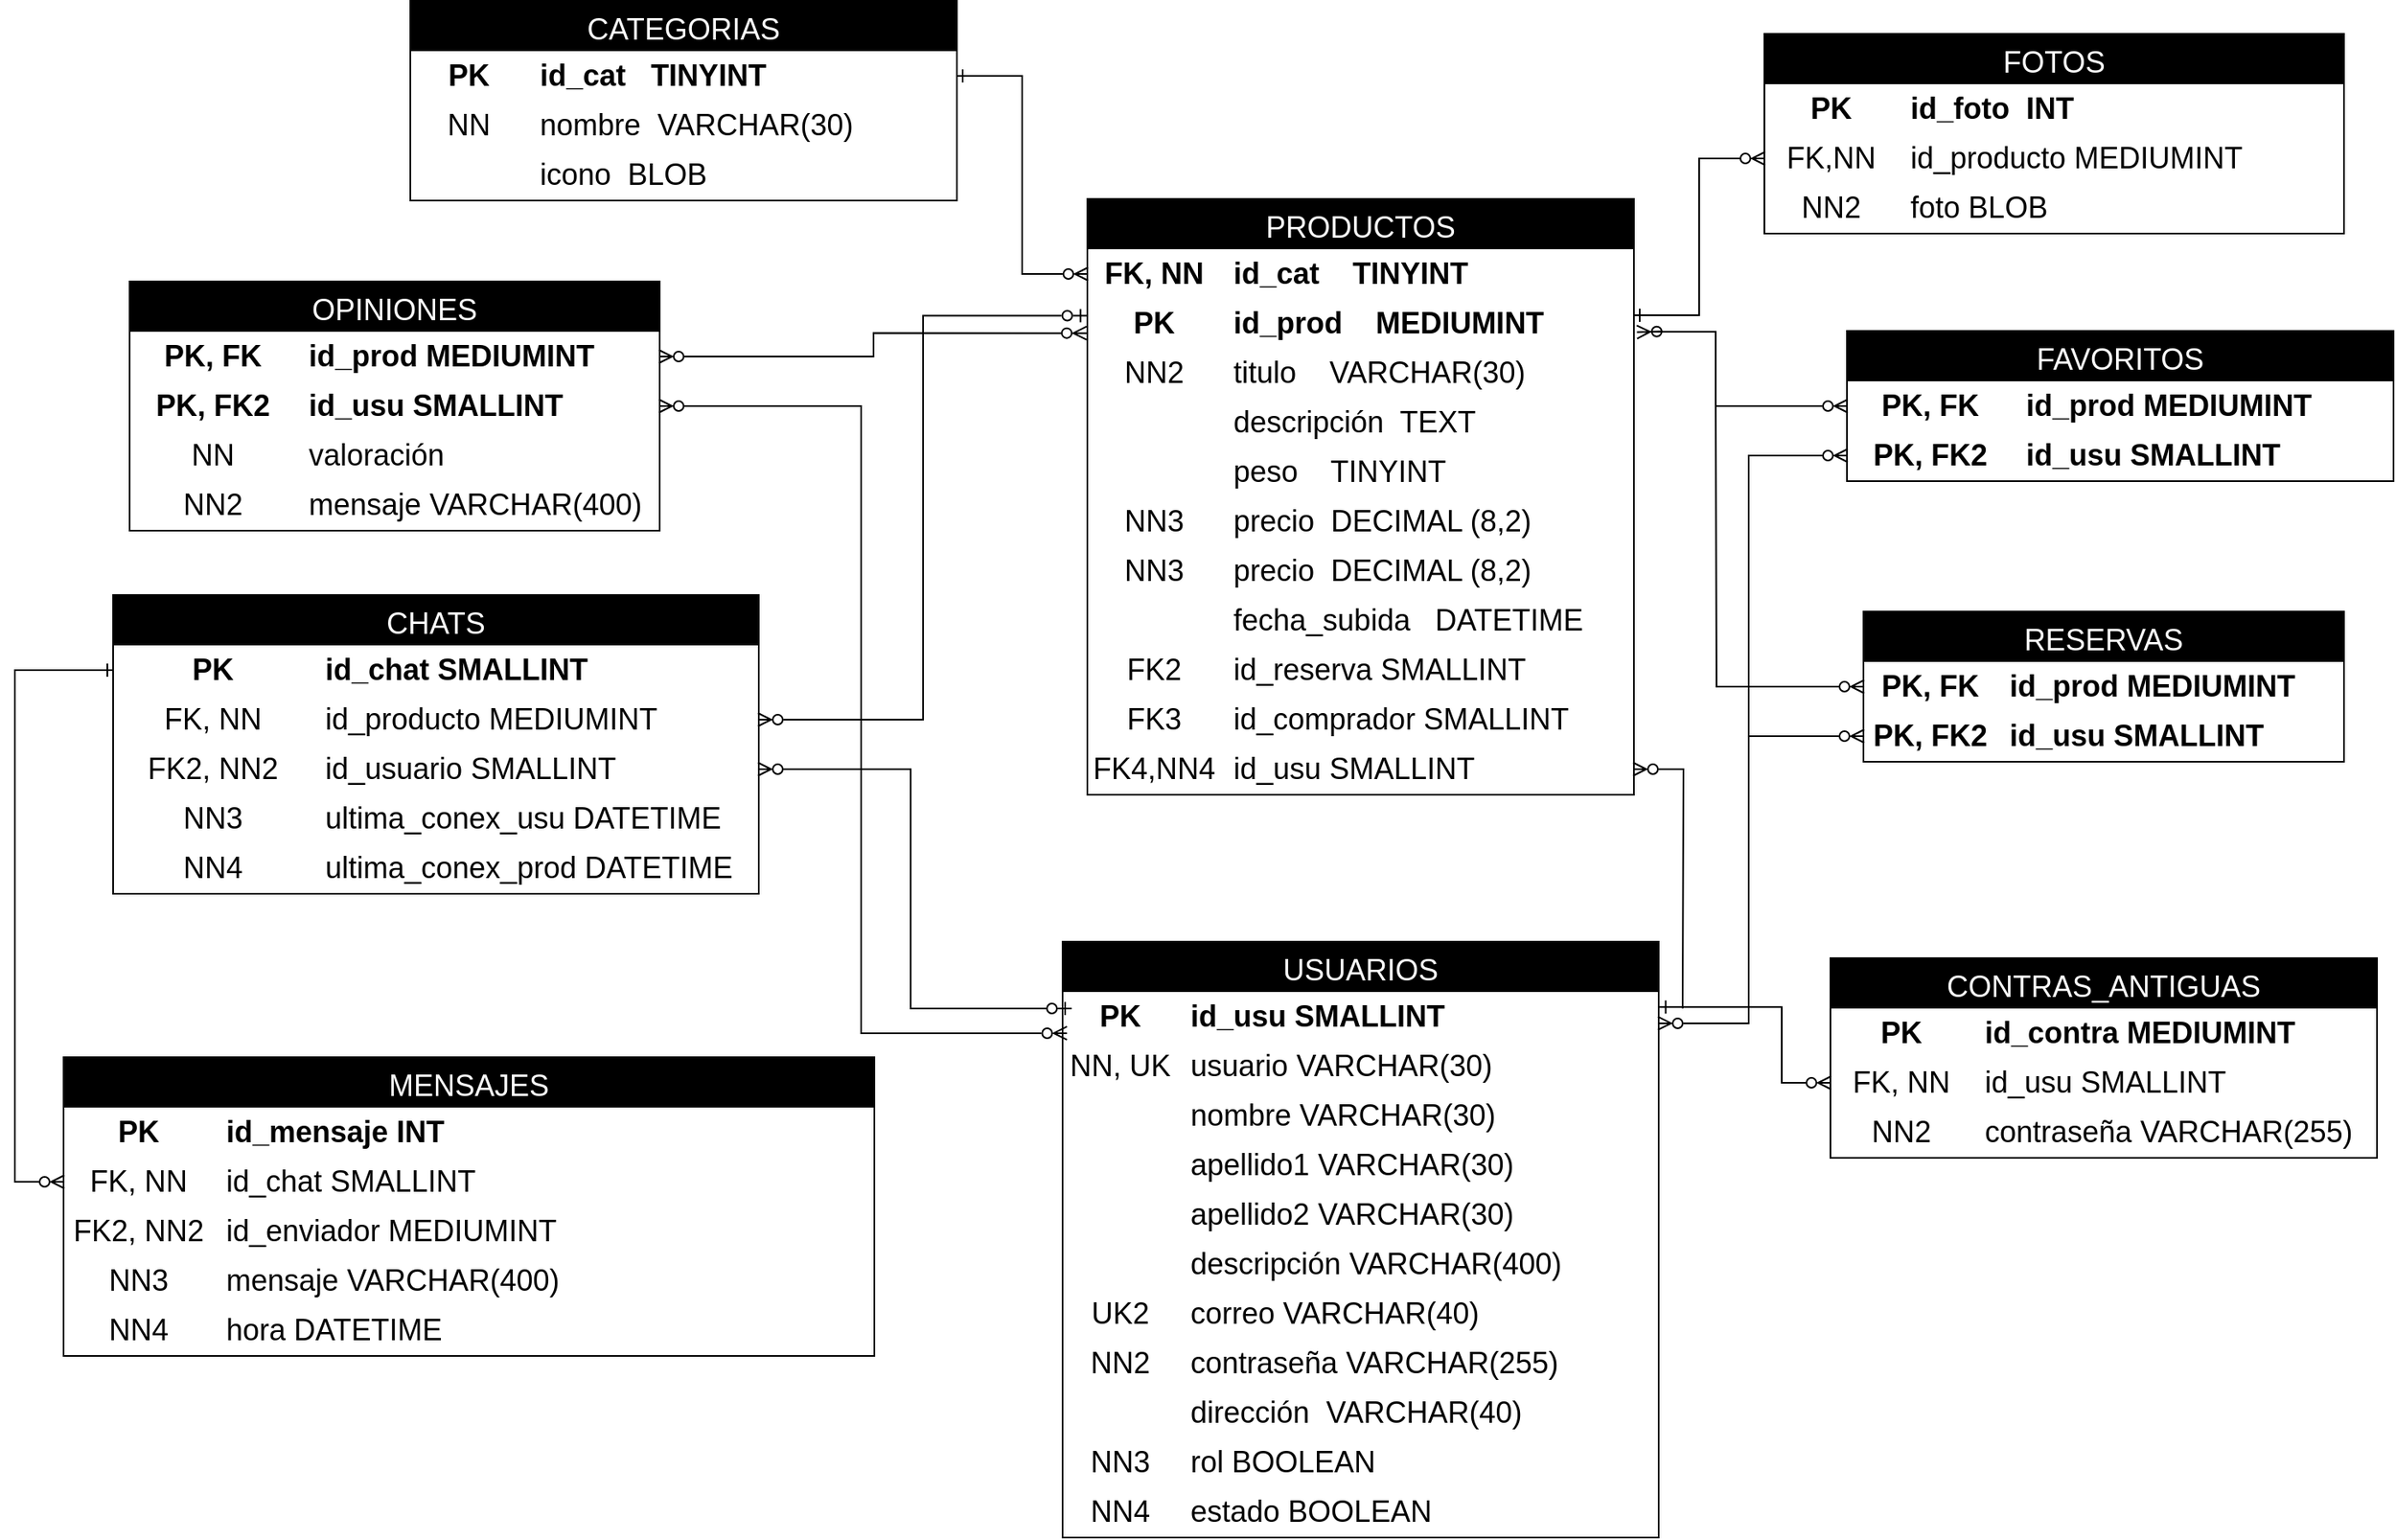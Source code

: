 <mxfile version="21.1.2" type="device">
  <diagram id="C5RBs43oDa-KdzZeNtuy" name="Page-1">
    <mxGraphModel dx="1418" dy="828" grid="1" gridSize="10" guides="1" tooltips="1" connect="1" arrows="1" fold="1" page="1" pageScale="1" pageWidth="1920" pageHeight="1200" math="0" shadow="0">
      <root>
        <mxCell id="WIyWlLk6GJQsqaUBKTNV-0" />
        <mxCell id="WIyWlLk6GJQsqaUBKTNV-1" parent="WIyWlLk6GJQsqaUBKTNV-0" />
        <mxCell id="uYTE9NNwCs8NbunqkH6F-0" value="CATEGORIAS" style="shape=table;startSize=30;container=1;collapsible=0;childLayout=tableLayout;fixedRows=1;rowLines=1;fontStyle=0;fontSize=18;separatorColor=#000000;fillColor=#000000;fontColor=#FFFFFF;strokeWidth=2;perimeterSpacing=1;" parent="WIyWlLk6GJQsqaUBKTNV-1" vertex="1">
          <mxGeometry x="340" y="70" width="330" height="120" as="geometry" />
        </mxCell>
        <mxCell id="uYTE9NNwCs8NbunqkH6F-1" value="" style="shape=tableRow;horizontal=0;startSize=0;swimlaneHead=0;swimlaneBody=0;top=0;left=0;bottom=0;right=0;collapsible=0;dropTarget=0;points=[[0,0.5],[1,0.5]];portConstraint=eastwest;fontSize=18;" parent="uYTE9NNwCs8NbunqkH6F-0" vertex="1">
          <mxGeometry y="30" width="330" height="30" as="geometry" />
        </mxCell>
        <mxCell id="uYTE9NNwCs8NbunqkH6F-2" value="&lt;b style=&quot;font-size: 18px;&quot;&gt;PK&lt;/b&gt;" style="shape=partialRectangle;html=1;whiteSpace=wrap;connectable=0;top=0;left=0;bottom=0;right=0;overflow=hidden;pointerEvents=1;fontSize=18;perimeterSpacing=1;" parent="uYTE9NNwCs8NbunqkH6F-1" vertex="1">
          <mxGeometry width="70" height="30" as="geometry">
            <mxRectangle width="70" height="30" as="alternateBounds" />
          </mxGeometry>
        </mxCell>
        <mxCell id="uYTE9NNwCs8NbunqkH6F-3" value="&lt;b style=&quot;font-size: 18px;&quot;&gt;id_cat&amp;nbsp;&lt;span style=&quot;white-space: pre; font-size: 18px;&quot;&gt; &lt;span style=&quot;white-space: pre; font-size: 18px;&quot;&gt; &lt;/span&gt;&lt;/span&gt;TINYINT&lt;/b&gt;" style="shape=partialRectangle;html=1;whiteSpace=wrap;connectable=0;top=0;left=0;bottom=0;right=0;align=left;spacingLeft=6;overflow=hidden;fontSize=18;" parent="uYTE9NNwCs8NbunqkH6F-1" vertex="1">
          <mxGeometry x="70" width="260" height="30" as="geometry">
            <mxRectangle width="260" height="30" as="alternateBounds" />
          </mxGeometry>
        </mxCell>
        <mxCell id="uYTE9NNwCs8NbunqkH6F-4" value="" style="shape=tableRow;horizontal=0;startSize=0;swimlaneHead=0;swimlaneBody=0;top=0;left=0;bottom=0;right=0;collapsible=0;dropTarget=0;points=[[0,0.5],[1,0.5]];portConstraint=eastwest;fontSize=18;" parent="uYTE9NNwCs8NbunqkH6F-0" vertex="1">
          <mxGeometry y="60" width="330" height="30" as="geometry" />
        </mxCell>
        <mxCell id="uYTE9NNwCs8NbunqkH6F-5" value="NN" style="shape=partialRectangle;html=1;whiteSpace=wrap;connectable=0;top=0;left=0;bottom=0;right=0;overflow=hidden;fontSize=18;" parent="uYTE9NNwCs8NbunqkH6F-4" vertex="1">
          <mxGeometry width="70" height="30" as="geometry">
            <mxRectangle width="70" height="30" as="alternateBounds" />
          </mxGeometry>
        </mxCell>
        <mxCell id="uYTE9NNwCs8NbunqkH6F-6" value="nombre&lt;span style=&quot;white-space: pre; font-size: 18px;&quot;&gt; &lt;span style=&quot;white-space: pre; font-size: 18px;&quot;&gt; &lt;/span&gt;&lt;/span&gt;VARCHAR(30)" style="shape=partialRectangle;html=1;whiteSpace=wrap;connectable=0;top=0;left=0;bottom=0;right=0;align=left;spacingLeft=6;overflow=hidden;fontSize=18;" parent="uYTE9NNwCs8NbunqkH6F-4" vertex="1">
          <mxGeometry x="70" width="260" height="30" as="geometry">
            <mxRectangle width="260" height="30" as="alternateBounds" />
          </mxGeometry>
        </mxCell>
        <mxCell id="uYTE9NNwCs8NbunqkH6F-7" value="" style="shape=tableRow;horizontal=0;startSize=0;swimlaneHead=0;swimlaneBody=0;top=0;left=0;bottom=0;right=0;collapsible=0;dropTarget=0;points=[[0,0.5],[1,0.5]];portConstraint=eastwest;fontSize=18;" parent="uYTE9NNwCs8NbunqkH6F-0" vertex="1">
          <mxGeometry y="90" width="330" height="30" as="geometry" />
        </mxCell>
        <mxCell id="uYTE9NNwCs8NbunqkH6F-8" value="" style="shape=partialRectangle;html=1;whiteSpace=wrap;connectable=0;top=0;left=0;bottom=0;right=0;overflow=hidden;fontSize=18;" parent="uYTE9NNwCs8NbunqkH6F-7" vertex="1">
          <mxGeometry width="70" height="30" as="geometry">
            <mxRectangle width="70" height="30" as="alternateBounds" />
          </mxGeometry>
        </mxCell>
        <mxCell id="uYTE9NNwCs8NbunqkH6F-9" value="icono&lt;span style=&quot;white-space: pre; font-size: 18px;&quot;&gt; &lt;span style=&quot;white-space: pre; font-size: 18px;&quot;&gt; &lt;/span&gt;&lt;/span&gt;BLOB" style="shape=partialRectangle;html=1;whiteSpace=wrap;connectable=0;top=0;left=0;bottom=0;right=0;align=left;spacingLeft=6;overflow=hidden;fontSize=18;" parent="uYTE9NNwCs8NbunqkH6F-7" vertex="1">
          <mxGeometry x="70" width="260" height="30" as="geometry">
            <mxRectangle width="260" height="30" as="alternateBounds" />
          </mxGeometry>
        </mxCell>
        <mxCell id="uYTE9NNwCs8NbunqkH6F-56" value="PRODUCTOS" style="shape=table;startSize=30;container=1;collapsible=0;childLayout=tableLayout;fixedRows=1;rowLines=1;fontStyle=0;fontSize=18;separatorColor=#000000;fillColor=#000000;fontColor=#FFFFFF;strokeWidth=2;" parent="WIyWlLk6GJQsqaUBKTNV-1" vertex="1">
          <mxGeometry x="750" y="190" width="330" height="360" as="geometry" />
        </mxCell>
        <mxCell id="uYTE9NNwCs8NbunqkH6F-57" value="" style="shape=tableRow;horizontal=0;startSize=0;swimlaneHead=0;swimlaneBody=0;top=0;left=0;bottom=0;right=0;collapsible=0;dropTarget=0;points=[[0,0.5],[1,0.5]];portConstraint=eastwest;fontSize=18;" parent="uYTE9NNwCs8NbunqkH6F-56" vertex="1">
          <mxGeometry y="30" width="330" height="30" as="geometry" />
        </mxCell>
        <mxCell id="uYTE9NNwCs8NbunqkH6F-58" value="&lt;b style=&quot;font-size: 18px;&quot;&gt;FK, NN&lt;/b&gt;" style="shape=partialRectangle;html=1;whiteSpace=wrap;connectable=0;top=0;left=0;bottom=0;right=0;overflow=hidden;pointerEvents=1;fontSize=18;perimeterSpacing=1;" parent="uYTE9NNwCs8NbunqkH6F-57" vertex="1">
          <mxGeometry width="80" height="30" as="geometry">
            <mxRectangle width="80" height="30" as="alternateBounds" />
          </mxGeometry>
        </mxCell>
        <mxCell id="uYTE9NNwCs8NbunqkH6F-59" value="&lt;b style=&quot;font-size: 18px;&quot;&gt;id_cat&lt;span style=&quot;white-space: pre; font-size: 18px;&quot;&gt; &lt;/span&gt;&lt;span style=&quot;white-space: pre; font-size: 18px;&quot;&gt; &lt;span style=&quot;white-space: pre; font-size: 18px;&quot;&gt; &lt;/span&gt;&lt;span style=&quot;white-space: pre; font-size: 18px;&quot;&gt; &lt;/span&gt;&lt;/span&gt;TINYINT&lt;/b&gt;" style="shape=partialRectangle;html=1;whiteSpace=wrap;connectable=0;top=0;left=0;bottom=0;right=0;align=left;spacingLeft=6;overflow=hidden;fontSize=18;" parent="uYTE9NNwCs8NbunqkH6F-57" vertex="1">
          <mxGeometry x="80" width="250" height="30" as="geometry">
            <mxRectangle width="250" height="30" as="alternateBounds" />
          </mxGeometry>
        </mxCell>
        <mxCell id="uYTE9NNwCs8NbunqkH6F-87" value="" style="shape=tableRow;horizontal=0;startSize=0;swimlaneHead=0;swimlaneBody=0;top=0;left=0;bottom=0;right=0;collapsible=0;dropTarget=0;points=[[0,0.5],[1,0.5]];portConstraint=eastwest;fontSize=18;" parent="uYTE9NNwCs8NbunqkH6F-56" vertex="1">
          <mxGeometry y="60" width="330" height="30" as="geometry" />
        </mxCell>
        <mxCell id="uYTE9NNwCs8NbunqkH6F-88" value="&lt;b style=&quot;font-size: 18px;&quot;&gt;PK&lt;/b&gt;" style="shape=partialRectangle;html=1;whiteSpace=wrap;connectable=0;top=0;left=0;bottom=0;right=0;overflow=hidden;pointerEvents=1;fontSize=18;perimeterSpacing=1;" parent="uYTE9NNwCs8NbunqkH6F-87" vertex="1">
          <mxGeometry width="80" height="30" as="geometry">
            <mxRectangle width="80" height="30" as="alternateBounds" />
          </mxGeometry>
        </mxCell>
        <mxCell id="uYTE9NNwCs8NbunqkH6F-89" value="&lt;b style=&quot;font-size: 18px;&quot;&gt;id_prod&lt;span style=&quot;white-space: pre; font-size: 18px;&quot;&gt; &lt;span style=&quot;white-space: pre; font-size: 18px;&quot;&gt; &lt;span style=&quot;white-space: pre; font-size: 18px;&quot;&gt; &lt;/span&gt;&lt;span style=&quot;white-space: pre; font-size: 18px;&quot;&gt; &lt;/span&gt;&lt;/span&gt;M&lt;/span&gt;EDIUMINT&lt;/b&gt;" style="shape=partialRectangle;html=1;whiteSpace=wrap;connectable=0;top=0;left=0;bottom=0;right=0;align=left;spacingLeft=6;overflow=hidden;fontSize=18;" parent="uYTE9NNwCs8NbunqkH6F-87" vertex="1">
          <mxGeometry x="80" width="250" height="30" as="geometry">
            <mxRectangle width="250" height="30" as="alternateBounds" />
          </mxGeometry>
        </mxCell>
        <mxCell id="uYTE9NNwCs8NbunqkH6F-60" value="" style="shape=tableRow;horizontal=0;startSize=0;swimlaneHead=0;swimlaneBody=0;top=0;left=0;bottom=0;right=0;collapsible=0;dropTarget=0;points=[[0,0.5],[1,0.5]];portConstraint=eastwest;fontSize=18;" parent="uYTE9NNwCs8NbunqkH6F-56" vertex="1">
          <mxGeometry y="90" width="330" height="30" as="geometry" />
        </mxCell>
        <mxCell id="uYTE9NNwCs8NbunqkH6F-61" value="NN2" style="shape=partialRectangle;html=1;whiteSpace=wrap;connectable=0;top=0;left=0;bottom=0;right=0;overflow=hidden;fontSize=18;" parent="uYTE9NNwCs8NbunqkH6F-60" vertex="1">
          <mxGeometry width="80" height="30" as="geometry">
            <mxRectangle width="80" height="30" as="alternateBounds" />
          </mxGeometry>
        </mxCell>
        <mxCell id="uYTE9NNwCs8NbunqkH6F-62" value="titulo&lt;span style=&quot;white-space: pre; font-size: 18px;&quot;&gt; &lt;/span&gt;&lt;span style=&quot;white-space: pre; font-size: 18px;&quot;&gt; &lt;span style=&quot;white-space: pre; font-size: 18px;&quot;&gt; &lt;/span&gt;&lt;span style=&quot;white-space: pre; font-size: 18px;&quot;&gt; &lt;/span&gt;&lt;/span&gt;VARCHAR(30)" style="shape=partialRectangle;html=1;whiteSpace=wrap;connectable=0;top=0;left=0;bottom=0;right=0;align=left;spacingLeft=6;overflow=hidden;fontSize=18;" parent="uYTE9NNwCs8NbunqkH6F-60" vertex="1">
          <mxGeometry x="80" width="250" height="30" as="geometry">
            <mxRectangle width="250" height="30" as="alternateBounds" />
          </mxGeometry>
        </mxCell>
        <mxCell id="uYTE9NNwCs8NbunqkH6F-63" value="" style="shape=tableRow;horizontal=0;startSize=0;swimlaneHead=0;swimlaneBody=0;top=0;left=0;bottom=0;right=0;collapsible=0;dropTarget=0;points=[[0,0.5],[1,0.5]];portConstraint=eastwest;fontSize=18;" parent="uYTE9NNwCs8NbunqkH6F-56" vertex="1">
          <mxGeometry y="120" width="330" height="30" as="geometry" />
        </mxCell>
        <mxCell id="uYTE9NNwCs8NbunqkH6F-64" value="" style="shape=partialRectangle;html=1;whiteSpace=wrap;connectable=0;top=0;left=0;bottom=0;right=0;overflow=hidden;fontSize=18;" parent="uYTE9NNwCs8NbunqkH6F-63" vertex="1">
          <mxGeometry width="80" height="30" as="geometry">
            <mxRectangle width="80" height="30" as="alternateBounds" />
          </mxGeometry>
        </mxCell>
        <mxCell id="uYTE9NNwCs8NbunqkH6F-65" value="descripción&lt;span style=&quot;white-space: pre; font-size: 18px;&quot;&gt; &lt;span style=&quot;white-space: pre; font-size: 18px;&quot;&gt; &lt;/span&gt;&lt;/span&gt;TEXT" style="shape=partialRectangle;html=1;whiteSpace=wrap;connectable=0;top=0;left=0;bottom=0;right=0;align=left;spacingLeft=6;overflow=hidden;fontSize=18;" parent="uYTE9NNwCs8NbunqkH6F-63" vertex="1">
          <mxGeometry x="80" width="250" height="30" as="geometry">
            <mxRectangle width="250" height="30" as="alternateBounds" />
          </mxGeometry>
        </mxCell>
        <mxCell id="uYTE9NNwCs8NbunqkH6F-91" value="" style="shape=tableRow;horizontal=0;startSize=0;swimlaneHead=0;swimlaneBody=0;top=0;left=0;bottom=0;right=0;collapsible=0;dropTarget=0;points=[[0,0.5],[1,0.5]];portConstraint=eastwest;fontSize=18;" parent="uYTE9NNwCs8NbunqkH6F-56" vertex="1">
          <mxGeometry y="150" width="330" height="30" as="geometry" />
        </mxCell>
        <mxCell id="uYTE9NNwCs8NbunqkH6F-92" value="" style="shape=partialRectangle;html=1;whiteSpace=wrap;connectable=0;top=0;left=0;bottom=0;right=0;overflow=hidden;fontSize=18;" parent="uYTE9NNwCs8NbunqkH6F-91" vertex="1">
          <mxGeometry width="80" height="30" as="geometry">
            <mxRectangle width="80" height="30" as="alternateBounds" />
          </mxGeometry>
        </mxCell>
        <mxCell id="uYTE9NNwCs8NbunqkH6F-93" value="peso&lt;span style=&quot;white-space: pre; font-size: 18px;&quot;&gt; &lt;/span&gt;&lt;span style=&quot;white-space: pre; font-size: 18px;&quot;&gt; &lt;span style=&quot;white-space: pre; font-size: 18px;&quot;&gt; &lt;/span&gt;&lt;span style=&quot;white-space: pre; font-size: 18px;&quot;&gt; &lt;/span&gt;&lt;/span&gt;TINYINT" style="shape=partialRectangle;html=1;whiteSpace=wrap;connectable=0;top=0;left=0;bottom=0;right=0;align=left;spacingLeft=6;overflow=hidden;fontSize=18;" parent="uYTE9NNwCs8NbunqkH6F-91" vertex="1">
          <mxGeometry x="80" width="250" height="30" as="geometry">
            <mxRectangle width="250" height="30" as="alternateBounds" />
          </mxGeometry>
        </mxCell>
        <mxCell id="rbdBTwc7DbP4k9r86NNj-53" value="" style="shape=tableRow;horizontal=0;startSize=0;swimlaneHead=0;swimlaneBody=0;top=0;left=0;bottom=0;right=0;collapsible=0;dropTarget=0;points=[[0,0.5],[1,0.5]];portConstraint=eastwest;fontSize=18;" parent="uYTE9NNwCs8NbunqkH6F-56" vertex="1">
          <mxGeometry y="180" width="330" height="30" as="geometry" />
        </mxCell>
        <mxCell id="rbdBTwc7DbP4k9r86NNj-54" value="NN3" style="shape=partialRectangle;html=1;whiteSpace=wrap;connectable=0;top=0;left=0;bottom=0;right=0;overflow=hidden;fontSize=18;" parent="rbdBTwc7DbP4k9r86NNj-53" vertex="1">
          <mxGeometry width="80" height="30" as="geometry">
            <mxRectangle width="80" height="30" as="alternateBounds" />
          </mxGeometry>
        </mxCell>
        <mxCell id="rbdBTwc7DbP4k9r86NNj-55" value="precio&lt;span style=&quot;white-space: pre; font-size: 18px;&quot;&gt; &lt;/span&gt;&lt;span style=&quot;white-space: pre; font-size: 18px;&quot;&gt; DECIMAL (8,2)&lt;/span&gt;" style="shape=partialRectangle;html=1;whiteSpace=wrap;connectable=0;top=0;left=0;bottom=0;right=0;align=left;spacingLeft=6;overflow=hidden;fontSize=18;" parent="rbdBTwc7DbP4k9r86NNj-53" vertex="1">
          <mxGeometry x="80" width="250" height="30" as="geometry">
            <mxRectangle width="250" height="30" as="alternateBounds" />
          </mxGeometry>
        </mxCell>
        <mxCell id="uYTE9NNwCs8NbunqkH6F-94" value="" style="shape=tableRow;horizontal=0;startSize=0;swimlaneHead=0;swimlaneBody=0;top=0;left=0;bottom=0;right=0;collapsible=0;dropTarget=0;points=[[0,0.5],[1,0.5]];portConstraint=eastwest;fontSize=18;" parent="uYTE9NNwCs8NbunqkH6F-56" vertex="1">
          <mxGeometry y="210" width="330" height="30" as="geometry" />
        </mxCell>
        <mxCell id="uYTE9NNwCs8NbunqkH6F-95" value="NN3" style="shape=partialRectangle;html=1;whiteSpace=wrap;connectable=0;top=0;left=0;bottom=0;right=0;overflow=hidden;fontSize=18;" parent="uYTE9NNwCs8NbunqkH6F-94" vertex="1">
          <mxGeometry width="80" height="30" as="geometry">
            <mxRectangle width="80" height="30" as="alternateBounds" />
          </mxGeometry>
        </mxCell>
        <mxCell id="uYTE9NNwCs8NbunqkH6F-96" value="precio&lt;span style=&quot;white-space: pre; font-size: 18px;&quot;&gt; &lt;/span&gt;&lt;span style=&quot;white-space: pre; font-size: 18px;&quot;&gt; DECIMAL (8,2)&lt;/span&gt;" style="shape=partialRectangle;html=1;whiteSpace=wrap;connectable=0;top=0;left=0;bottom=0;right=0;align=left;spacingLeft=6;overflow=hidden;fontSize=18;" parent="uYTE9NNwCs8NbunqkH6F-94" vertex="1">
          <mxGeometry x="80" width="250" height="30" as="geometry">
            <mxRectangle width="250" height="30" as="alternateBounds" />
          </mxGeometry>
        </mxCell>
        <mxCell id="uYTE9NNwCs8NbunqkH6F-103" value="" style="shape=tableRow;horizontal=0;startSize=0;swimlaneHead=0;swimlaneBody=0;top=0;left=0;bottom=0;right=0;collapsible=0;dropTarget=0;points=[[0,0.5],[1,0.5]];portConstraint=eastwest;fontSize=18;" parent="uYTE9NNwCs8NbunqkH6F-56" vertex="1">
          <mxGeometry y="240" width="330" height="30" as="geometry" />
        </mxCell>
        <mxCell id="uYTE9NNwCs8NbunqkH6F-104" value="" style="shape=partialRectangle;html=1;whiteSpace=wrap;connectable=0;top=0;left=0;bottom=0;right=0;overflow=hidden;fontSize=18;" parent="uYTE9NNwCs8NbunqkH6F-103" vertex="1">
          <mxGeometry width="80" height="30" as="geometry">
            <mxRectangle width="80" height="30" as="alternateBounds" />
          </mxGeometry>
        </mxCell>
        <mxCell id="uYTE9NNwCs8NbunqkH6F-105" value="fecha_subida&lt;span style=&quot;white-space: pre; font-size: 18px;&quot;&gt; &lt;/span&gt;&lt;span style=&quot;white-space: pre; font-size: 18px;&quot;&gt; &lt;span style=&quot;white-space: pre; font-size: 18px;&quot;&gt; &lt;/span&gt;DATETIME&lt;/span&gt;" style="shape=partialRectangle;html=1;whiteSpace=wrap;connectable=0;top=0;left=0;bottom=0;right=0;align=left;spacingLeft=6;overflow=hidden;fontSize=18;" parent="uYTE9NNwCs8NbunqkH6F-103" vertex="1">
          <mxGeometry x="80" width="250" height="30" as="geometry">
            <mxRectangle width="250" height="30" as="alternateBounds" />
          </mxGeometry>
        </mxCell>
        <mxCell id="uYTE9NNwCs8NbunqkH6F-97" value="" style="shape=tableRow;horizontal=0;startSize=0;swimlaneHead=0;swimlaneBody=0;top=0;left=0;bottom=0;right=0;collapsible=0;dropTarget=0;points=[[0,0.5],[1,0.5]];portConstraint=eastwest;fontSize=18;" parent="uYTE9NNwCs8NbunqkH6F-56" vertex="1">
          <mxGeometry y="270" width="330" height="30" as="geometry" />
        </mxCell>
        <mxCell id="uYTE9NNwCs8NbunqkH6F-98" value="FK2" style="shape=partialRectangle;html=1;whiteSpace=wrap;connectable=0;top=0;left=0;bottom=0;right=0;overflow=hidden;fontSize=18;" parent="uYTE9NNwCs8NbunqkH6F-97" vertex="1">
          <mxGeometry width="80" height="30" as="geometry">
            <mxRectangle width="80" height="30" as="alternateBounds" />
          </mxGeometry>
        </mxCell>
        <mxCell id="uYTE9NNwCs8NbunqkH6F-99" value="id_reserva&lt;span style=&quot;white-space: pre; font-size: 18px;&quot;&gt; &lt;/span&gt;SMALLINT" style="shape=partialRectangle;html=1;whiteSpace=wrap;connectable=0;top=0;left=0;bottom=0;right=0;align=left;spacingLeft=6;overflow=hidden;fontSize=18;" parent="uYTE9NNwCs8NbunqkH6F-97" vertex="1">
          <mxGeometry x="80" width="250" height="30" as="geometry">
            <mxRectangle width="250" height="30" as="alternateBounds" />
          </mxGeometry>
        </mxCell>
        <mxCell id="qUxdGeo8vyIysJrXIWVO-40" value="" style="shape=tableRow;horizontal=0;startSize=0;swimlaneHead=0;swimlaneBody=0;top=0;left=0;bottom=0;right=0;collapsible=0;dropTarget=0;points=[[0,0.5],[1,0.5]];portConstraint=eastwest;fontSize=18;" parent="uYTE9NNwCs8NbunqkH6F-56" vertex="1">
          <mxGeometry y="300" width="330" height="30" as="geometry" />
        </mxCell>
        <mxCell id="qUxdGeo8vyIysJrXIWVO-41" value="FK3" style="shape=partialRectangle;html=1;whiteSpace=wrap;connectable=0;top=0;left=0;bottom=0;right=0;overflow=hidden;fontSize=18;" parent="qUxdGeo8vyIysJrXIWVO-40" vertex="1">
          <mxGeometry width="80" height="30" as="geometry">
            <mxRectangle width="80" height="30" as="alternateBounds" />
          </mxGeometry>
        </mxCell>
        <mxCell id="qUxdGeo8vyIysJrXIWVO-42" value="id_comprador&lt;span style=&quot;white-space: pre; font-size: 18px;&quot;&gt; &lt;/span&gt;SMALLINT" style="shape=partialRectangle;html=1;whiteSpace=wrap;connectable=0;top=0;left=0;bottom=0;right=0;align=left;spacingLeft=6;overflow=hidden;fontSize=18;" parent="qUxdGeo8vyIysJrXIWVO-40" vertex="1">
          <mxGeometry x="80" width="250" height="30" as="geometry">
            <mxRectangle width="250" height="30" as="alternateBounds" />
          </mxGeometry>
        </mxCell>
        <mxCell id="uYTE9NNwCs8NbunqkH6F-100" value="" style="shape=tableRow;horizontal=0;startSize=0;swimlaneHead=0;swimlaneBody=0;top=0;left=0;bottom=0;right=0;collapsible=0;dropTarget=0;points=[[0,0.5],[1,0.5]];portConstraint=eastwest;fontSize=18;" parent="uYTE9NNwCs8NbunqkH6F-56" vertex="1">
          <mxGeometry y="330" width="330" height="30" as="geometry" />
        </mxCell>
        <mxCell id="uYTE9NNwCs8NbunqkH6F-101" value="FK4,NN4" style="shape=partialRectangle;html=1;whiteSpace=wrap;connectable=0;top=0;left=0;bottom=0;right=0;overflow=hidden;fontSize=18;" parent="uYTE9NNwCs8NbunqkH6F-100" vertex="1">
          <mxGeometry width="80" height="30" as="geometry">
            <mxRectangle width="80" height="30" as="alternateBounds" />
          </mxGeometry>
        </mxCell>
        <mxCell id="uYTE9NNwCs8NbunqkH6F-102" value="id_usu&lt;span style=&quot;white-space: pre; font-size: 18px;&quot;&gt; &lt;/span&gt;SMALLINT" style="shape=partialRectangle;html=1;whiteSpace=wrap;connectable=0;top=0;left=0;bottom=0;right=0;align=left;spacingLeft=6;overflow=hidden;fontSize=18;" parent="uYTE9NNwCs8NbunqkH6F-100" vertex="1">
          <mxGeometry x="80" width="250" height="30" as="geometry">
            <mxRectangle width="250" height="30" as="alternateBounds" />
          </mxGeometry>
        </mxCell>
        <mxCell id="uYTE9NNwCs8NbunqkH6F-66" value="FOTOS" style="shape=table;startSize=30;container=1;collapsible=0;childLayout=tableLayout;fixedRows=1;rowLines=1;fontStyle=0;fontSize=18;separatorColor=#000000;fillColor=#000000;fontColor=#FFFFFF;strokeWidth=2;" parent="WIyWlLk6GJQsqaUBKTNV-1" vertex="1">
          <mxGeometry x="1160" y="90" width="350" height="120" as="geometry" />
        </mxCell>
        <mxCell id="uYTE9NNwCs8NbunqkH6F-67" value="" style="shape=tableRow;horizontal=0;startSize=0;swimlaneHead=0;swimlaneBody=0;top=0;left=0;bottom=0;right=0;collapsible=0;dropTarget=0;points=[[0,0.5],[1,0.5]];portConstraint=eastwest;fontSize=18;" parent="uYTE9NNwCs8NbunqkH6F-66" vertex="1">
          <mxGeometry y="30" width="350" height="30" as="geometry" />
        </mxCell>
        <mxCell id="uYTE9NNwCs8NbunqkH6F-68" value="&lt;b style=&quot;font-size: 18px;&quot;&gt;PK&lt;/b&gt;" style="shape=partialRectangle;html=1;whiteSpace=wrap;connectable=0;top=0;left=0;bottom=0;right=0;overflow=hidden;pointerEvents=1;fontSize=18;perimeterSpacing=1;" parent="uYTE9NNwCs8NbunqkH6F-67" vertex="1">
          <mxGeometry width="80" height="30" as="geometry">
            <mxRectangle width="80" height="30" as="alternateBounds" />
          </mxGeometry>
        </mxCell>
        <mxCell id="uYTE9NNwCs8NbunqkH6F-69" value="&lt;b style=&quot;font-size: 18px;&quot;&gt;id_foto&amp;nbsp; INT&lt;/b&gt;" style="shape=partialRectangle;html=1;whiteSpace=wrap;connectable=0;top=0;left=0;bottom=0;right=0;align=left;spacingLeft=6;overflow=hidden;fontSize=18;" parent="uYTE9NNwCs8NbunqkH6F-67" vertex="1">
          <mxGeometry x="80" width="270" height="30" as="geometry">
            <mxRectangle width="270" height="30" as="alternateBounds" />
          </mxGeometry>
        </mxCell>
        <mxCell id="uYTE9NNwCs8NbunqkH6F-70" value="" style="shape=tableRow;horizontal=0;startSize=0;swimlaneHead=0;swimlaneBody=0;top=0;left=0;bottom=0;right=0;collapsible=0;dropTarget=0;points=[[0,0.5],[1,0.5]];portConstraint=eastwest;fontSize=18;" parent="uYTE9NNwCs8NbunqkH6F-66" vertex="1">
          <mxGeometry y="60" width="350" height="30" as="geometry" />
        </mxCell>
        <mxCell id="uYTE9NNwCs8NbunqkH6F-71" value="FK,NN" style="shape=partialRectangle;html=1;whiteSpace=wrap;connectable=0;top=0;left=0;bottom=0;right=0;overflow=hidden;fontSize=18;" parent="uYTE9NNwCs8NbunqkH6F-70" vertex="1">
          <mxGeometry width="80" height="30" as="geometry">
            <mxRectangle width="80" height="30" as="alternateBounds" />
          </mxGeometry>
        </mxCell>
        <mxCell id="uYTE9NNwCs8NbunqkH6F-72" value="id_producto&lt;span style=&quot;white-space: pre; font-size: 18px;&quot;&gt; &lt;/span&gt;MEDIUMINT" style="shape=partialRectangle;html=1;whiteSpace=wrap;connectable=0;top=0;left=0;bottom=0;right=0;align=left;spacingLeft=6;overflow=hidden;fontSize=18;" parent="uYTE9NNwCs8NbunqkH6F-70" vertex="1">
          <mxGeometry x="80" width="270" height="30" as="geometry">
            <mxRectangle width="270" height="30" as="alternateBounds" />
          </mxGeometry>
        </mxCell>
        <mxCell id="uYTE9NNwCs8NbunqkH6F-73" value="" style="shape=tableRow;horizontal=0;startSize=0;swimlaneHead=0;swimlaneBody=0;top=0;left=0;bottom=0;right=0;collapsible=0;dropTarget=0;points=[[0,0.5],[1,0.5]];portConstraint=eastwest;fontSize=18;" parent="uYTE9NNwCs8NbunqkH6F-66" vertex="1">
          <mxGeometry y="90" width="350" height="30" as="geometry" />
        </mxCell>
        <mxCell id="uYTE9NNwCs8NbunqkH6F-74" value="NN2" style="shape=partialRectangle;html=1;whiteSpace=wrap;connectable=0;top=0;left=0;bottom=0;right=0;overflow=hidden;fontSize=18;" parent="uYTE9NNwCs8NbunqkH6F-73" vertex="1">
          <mxGeometry width="80" height="30" as="geometry">
            <mxRectangle width="80" height="30" as="alternateBounds" />
          </mxGeometry>
        </mxCell>
        <mxCell id="uYTE9NNwCs8NbunqkH6F-75" value="foto&lt;span style=&quot;white-space: pre; font-size: 18px;&quot;&gt; &lt;/span&gt;BLOB" style="shape=partialRectangle;html=1;whiteSpace=wrap;connectable=0;top=0;left=0;bottom=0;right=0;align=left;spacingLeft=6;overflow=hidden;fontSize=18;" parent="uYTE9NNwCs8NbunqkH6F-73" vertex="1">
          <mxGeometry x="80" width="270" height="30" as="geometry">
            <mxRectangle width="270" height="30" as="alternateBounds" />
          </mxGeometry>
        </mxCell>
        <mxCell id="uYTE9NNwCs8NbunqkH6F-116" value="OPINIONES" style="shape=table;startSize=30;container=1;collapsible=0;childLayout=tableLayout;fixedRows=1;rowLines=1;fontStyle=0;fontSize=18;separatorColor=#000000;fillColor=#000000;fontColor=#FFFFFF;strokeWidth=2;" parent="WIyWlLk6GJQsqaUBKTNV-1" vertex="1">
          <mxGeometry x="170" y="240" width="320.0" height="150" as="geometry" />
        </mxCell>
        <mxCell id="uYTE9NNwCs8NbunqkH6F-117" value="" style="shape=tableRow;horizontal=0;startSize=0;swimlaneHead=0;swimlaneBody=0;top=0;left=0;bottom=0;right=0;collapsible=0;dropTarget=0;points=[[0,0.5],[1,0.5]];portConstraint=eastwest;fontSize=18;" parent="uYTE9NNwCs8NbunqkH6F-116" vertex="1">
          <mxGeometry y="30" width="320.0" height="30" as="geometry" />
        </mxCell>
        <mxCell id="uYTE9NNwCs8NbunqkH6F-118" value="&lt;b style=&quot;border-color: var(--border-color); font-size: 18px;&quot;&gt;PK, FK&lt;/b&gt;" style="shape=partialRectangle;html=1;whiteSpace=wrap;connectable=0;top=0;left=0;bottom=0;right=0;overflow=hidden;pointerEvents=1;fontSize=18;perimeterSpacing=1;" parent="uYTE9NNwCs8NbunqkH6F-117" vertex="1">
          <mxGeometry width="100" height="30" as="geometry">
            <mxRectangle width="100" height="30" as="alternateBounds" />
          </mxGeometry>
        </mxCell>
        <mxCell id="uYTE9NNwCs8NbunqkH6F-119" value="&lt;b style=&quot;border-color: var(--border-color);&quot;&gt;id_prod&amp;nbsp;MEDIUMINT&lt;/b&gt;" style="shape=partialRectangle;html=1;whiteSpace=wrap;connectable=0;top=0;left=0;bottom=0;right=0;align=left;spacingLeft=6;overflow=hidden;fontSize=18;" parent="uYTE9NNwCs8NbunqkH6F-117" vertex="1">
          <mxGeometry x="100" width="220" height="30" as="geometry">
            <mxRectangle width="220" height="30" as="alternateBounds" />
          </mxGeometry>
        </mxCell>
        <mxCell id="uYTE9NNwCs8NbunqkH6F-120" value="" style="shape=tableRow;horizontal=0;startSize=0;swimlaneHead=0;swimlaneBody=0;top=0;left=0;bottom=0;right=0;collapsible=0;dropTarget=0;points=[[0,0.5],[1,0.5]];portConstraint=eastwest;fontSize=18;" parent="uYTE9NNwCs8NbunqkH6F-116" vertex="1">
          <mxGeometry y="60" width="320.0" height="30" as="geometry" />
        </mxCell>
        <mxCell id="uYTE9NNwCs8NbunqkH6F-121" value="&lt;b style=&quot;border-color: var(--border-color);&quot;&gt;PK, FK2&lt;/b&gt;" style="shape=partialRectangle;html=1;whiteSpace=wrap;connectable=0;top=0;left=0;bottom=0;right=0;overflow=hidden;fontSize=18;" parent="uYTE9NNwCs8NbunqkH6F-120" vertex="1">
          <mxGeometry width="100" height="30" as="geometry">
            <mxRectangle width="100" height="30" as="alternateBounds" />
          </mxGeometry>
        </mxCell>
        <mxCell id="uYTE9NNwCs8NbunqkH6F-122" value="&lt;b style=&quot;border-color: var(--border-color);&quot;&gt;id_usu SMALLINT&lt;/b&gt;" style="shape=partialRectangle;html=1;whiteSpace=wrap;connectable=0;top=0;left=0;bottom=0;right=0;align=left;spacingLeft=6;overflow=hidden;fontSize=18;" parent="uYTE9NNwCs8NbunqkH6F-120" vertex="1">
          <mxGeometry x="100" width="220" height="30" as="geometry">
            <mxRectangle width="220" height="30" as="alternateBounds" />
          </mxGeometry>
        </mxCell>
        <mxCell id="uYTE9NNwCs8NbunqkH6F-123" value="" style="shape=tableRow;horizontal=0;startSize=0;swimlaneHead=0;swimlaneBody=0;top=0;left=0;bottom=0;right=0;collapsible=0;dropTarget=0;points=[[0,0.5],[1,0.5]];portConstraint=eastwest;fontSize=18;" parent="uYTE9NNwCs8NbunqkH6F-116" vertex="1">
          <mxGeometry y="90" width="320.0" height="30" as="geometry" />
        </mxCell>
        <mxCell id="uYTE9NNwCs8NbunqkH6F-124" value="NN" style="shape=partialRectangle;html=1;whiteSpace=wrap;connectable=0;top=0;left=0;bottom=0;right=0;overflow=hidden;fontSize=18;" parent="uYTE9NNwCs8NbunqkH6F-123" vertex="1">
          <mxGeometry width="100" height="30" as="geometry">
            <mxRectangle width="100" height="30" as="alternateBounds" />
          </mxGeometry>
        </mxCell>
        <mxCell id="uYTE9NNwCs8NbunqkH6F-125" value="valoración" style="shape=partialRectangle;html=1;whiteSpace=wrap;connectable=0;top=0;left=0;bottom=0;right=0;align=left;spacingLeft=6;overflow=hidden;fontSize=18;" parent="uYTE9NNwCs8NbunqkH6F-123" vertex="1">
          <mxGeometry x="100" width="220" height="30" as="geometry">
            <mxRectangle width="220" height="30" as="alternateBounds" />
          </mxGeometry>
        </mxCell>
        <mxCell id="rbdBTwc7DbP4k9r86NNj-21" value="" style="shape=tableRow;horizontal=0;startSize=0;swimlaneHead=0;swimlaneBody=0;top=0;left=0;bottom=0;right=0;collapsible=0;dropTarget=0;points=[[0,0.5],[1,0.5]];portConstraint=eastwest;fontSize=18;" parent="uYTE9NNwCs8NbunqkH6F-116" vertex="1">
          <mxGeometry y="120" width="320.0" height="30" as="geometry" />
        </mxCell>
        <mxCell id="rbdBTwc7DbP4k9r86NNj-22" value="NN2" style="shape=partialRectangle;html=1;whiteSpace=wrap;connectable=0;top=0;left=0;bottom=0;right=0;overflow=hidden;fontSize=18;" parent="rbdBTwc7DbP4k9r86NNj-21" vertex="1">
          <mxGeometry width="100" height="30" as="geometry">
            <mxRectangle width="100" height="30" as="alternateBounds" />
          </mxGeometry>
        </mxCell>
        <mxCell id="rbdBTwc7DbP4k9r86NNj-23" value="mensaje&lt;span style=&quot;white-space: pre; font-size: 18px;&quot;&gt; &lt;/span&gt;VARCHAR(400)" style="shape=partialRectangle;html=1;whiteSpace=wrap;connectable=0;top=0;left=0;bottom=0;right=0;align=left;spacingLeft=6;overflow=hidden;fontSize=18;" parent="rbdBTwc7DbP4k9r86NNj-21" vertex="1">
          <mxGeometry x="100" width="220" height="30" as="geometry">
            <mxRectangle width="220" height="30" as="alternateBounds" />
          </mxGeometry>
        </mxCell>
        <mxCell id="qUxdGeo8vyIysJrXIWVO-0" value="USUARIOS" style="shape=table;startSize=30;container=1;collapsible=0;childLayout=tableLayout;fixedRows=1;rowLines=1;fontStyle=0;fontSize=18;separatorColor=#000000;fillColor=#000000;fontColor=#FFFFFF;strokeWidth=2;" parent="WIyWlLk6GJQsqaUBKTNV-1" vertex="1">
          <mxGeometry x="735" y="640" width="360" height="360" as="geometry" />
        </mxCell>
        <mxCell id="qUxdGeo8vyIysJrXIWVO-1" value="" style="shape=tableRow;horizontal=0;startSize=0;swimlaneHead=0;swimlaneBody=0;top=0;left=0;bottom=0;right=0;collapsible=0;dropTarget=0;points=[[0,0.5],[1,0.5]];portConstraint=eastwest;fontSize=18;" parent="qUxdGeo8vyIysJrXIWVO-0" vertex="1">
          <mxGeometry y="30" width="360" height="30" as="geometry" />
        </mxCell>
        <mxCell id="qUxdGeo8vyIysJrXIWVO-2" value="&lt;b style=&quot;font-size: 18px;&quot;&gt;PK&lt;/b&gt;" style="shape=partialRectangle;html=1;whiteSpace=wrap;connectable=0;top=0;left=0;bottom=0;right=0;overflow=hidden;pointerEvents=1;fontSize=18;perimeterSpacing=1;" parent="qUxdGeo8vyIysJrXIWVO-1" vertex="1">
          <mxGeometry width="69" height="30" as="geometry">
            <mxRectangle width="69" height="30" as="alternateBounds" />
          </mxGeometry>
        </mxCell>
        <mxCell id="qUxdGeo8vyIysJrXIWVO-3" value="&lt;b style=&quot;font-size: 18px;&quot;&gt;id_usu&lt;span style=&quot;white-space: pre; font-size: 18px;&quot;&gt; &lt;/span&gt;SMALLINT&lt;/b&gt;" style="shape=partialRectangle;html=1;whiteSpace=wrap;connectable=0;top=0;left=0;bottom=0;right=0;align=left;spacingLeft=6;overflow=hidden;fontSize=18;" parent="qUxdGeo8vyIysJrXIWVO-1" vertex="1">
          <mxGeometry x="69" width="291" height="30" as="geometry">
            <mxRectangle width="291" height="30" as="alternateBounds" />
          </mxGeometry>
        </mxCell>
        <mxCell id="qUxdGeo8vyIysJrXIWVO-4" value="" style="shape=tableRow;horizontal=0;startSize=0;swimlaneHead=0;swimlaneBody=0;top=0;left=0;bottom=0;right=0;collapsible=0;dropTarget=0;points=[[0,0.5],[1,0.5]];portConstraint=eastwest;fontSize=18;" parent="qUxdGeo8vyIysJrXIWVO-0" vertex="1">
          <mxGeometry y="60" width="360" height="30" as="geometry" />
        </mxCell>
        <mxCell id="qUxdGeo8vyIysJrXIWVO-5" value="NN, UK" style="shape=partialRectangle;html=1;whiteSpace=wrap;connectable=0;top=0;left=0;bottom=0;right=0;overflow=hidden;fontSize=18;" parent="qUxdGeo8vyIysJrXIWVO-4" vertex="1">
          <mxGeometry width="69" height="30" as="geometry">
            <mxRectangle width="69" height="30" as="alternateBounds" />
          </mxGeometry>
        </mxCell>
        <mxCell id="qUxdGeo8vyIysJrXIWVO-6" value="usuario&lt;span style=&quot;white-space: pre; font-size: 18px;&quot;&gt; &lt;/span&gt;VARCHAR(30)" style="shape=partialRectangle;html=1;whiteSpace=wrap;connectable=0;top=0;left=0;bottom=0;right=0;align=left;spacingLeft=6;overflow=hidden;fontSize=18;" parent="qUxdGeo8vyIysJrXIWVO-4" vertex="1">
          <mxGeometry x="69" width="291" height="30" as="geometry">
            <mxRectangle width="291" height="30" as="alternateBounds" />
          </mxGeometry>
        </mxCell>
        <mxCell id="rbdBTwc7DbP4k9r86NNj-24" value="" style="shape=tableRow;horizontal=0;startSize=0;swimlaneHead=0;swimlaneBody=0;top=0;left=0;bottom=0;right=0;collapsible=0;dropTarget=0;points=[[0,0.5],[1,0.5]];portConstraint=eastwest;fontSize=18;" parent="qUxdGeo8vyIysJrXIWVO-0" vertex="1">
          <mxGeometry y="90" width="360" height="30" as="geometry" />
        </mxCell>
        <mxCell id="rbdBTwc7DbP4k9r86NNj-25" value="" style="shape=partialRectangle;html=1;whiteSpace=wrap;connectable=0;top=0;left=0;bottom=0;right=0;overflow=hidden;fontSize=18;" parent="rbdBTwc7DbP4k9r86NNj-24" vertex="1">
          <mxGeometry width="69" height="30" as="geometry">
            <mxRectangle width="69" height="30" as="alternateBounds" />
          </mxGeometry>
        </mxCell>
        <mxCell id="rbdBTwc7DbP4k9r86NNj-26" value="nombre&lt;span style=&quot;white-space: pre; font-size: 18px;&quot;&gt; &lt;/span&gt;VARCHAR(30)" style="shape=partialRectangle;html=1;whiteSpace=wrap;connectable=0;top=0;left=0;bottom=0;right=0;align=left;spacingLeft=6;overflow=hidden;fontSize=18;" parent="rbdBTwc7DbP4k9r86NNj-24" vertex="1">
          <mxGeometry x="69" width="291" height="30" as="geometry">
            <mxRectangle width="291" height="30" as="alternateBounds" />
          </mxGeometry>
        </mxCell>
        <mxCell id="qUxdGeo8vyIysJrXIWVO-7" value="" style="shape=tableRow;horizontal=0;startSize=0;swimlaneHead=0;swimlaneBody=0;top=0;left=0;bottom=0;right=0;collapsible=0;dropTarget=0;points=[[0,0.5],[1,0.5]];portConstraint=eastwest;fontSize=18;" parent="qUxdGeo8vyIysJrXIWVO-0" vertex="1">
          <mxGeometry y="120" width="360" height="30" as="geometry" />
        </mxCell>
        <mxCell id="qUxdGeo8vyIysJrXIWVO-8" value="" style="shape=partialRectangle;html=1;whiteSpace=wrap;connectable=0;top=0;left=0;bottom=0;right=0;overflow=hidden;fontSize=18;" parent="qUxdGeo8vyIysJrXIWVO-7" vertex="1">
          <mxGeometry width="69" height="30" as="geometry">
            <mxRectangle width="69" height="30" as="alternateBounds" />
          </mxGeometry>
        </mxCell>
        <mxCell id="qUxdGeo8vyIysJrXIWVO-9" value="apellido1&lt;span style=&quot;white-space: pre; font-size: 18px;&quot;&gt; &lt;/span&gt;VARCHAR(30)" style="shape=partialRectangle;html=1;whiteSpace=wrap;connectable=0;top=0;left=0;bottom=0;right=0;align=left;spacingLeft=6;overflow=hidden;fontSize=18;" parent="qUxdGeo8vyIysJrXIWVO-7" vertex="1">
          <mxGeometry x="69" width="291" height="30" as="geometry">
            <mxRectangle width="291" height="30" as="alternateBounds" />
          </mxGeometry>
        </mxCell>
        <mxCell id="qUxdGeo8vyIysJrXIWVO-12" value="" style="shape=tableRow;horizontal=0;startSize=0;swimlaneHead=0;swimlaneBody=0;top=0;left=0;bottom=0;right=0;collapsible=0;dropTarget=0;points=[[0,0.5],[1,0.5]];portConstraint=eastwest;fontSize=18;" parent="qUxdGeo8vyIysJrXIWVO-0" vertex="1">
          <mxGeometry y="150" width="360" height="30" as="geometry" />
        </mxCell>
        <mxCell id="qUxdGeo8vyIysJrXIWVO-13" value="" style="shape=partialRectangle;html=1;whiteSpace=wrap;connectable=0;top=0;left=0;bottom=0;right=0;overflow=hidden;fontSize=18;" parent="qUxdGeo8vyIysJrXIWVO-12" vertex="1">
          <mxGeometry width="69" height="30" as="geometry">
            <mxRectangle width="69" height="30" as="alternateBounds" />
          </mxGeometry>
        </mxCell>
        <mxCell id="qUxdGeo8vyIysJrXIWVO-14" value="apellido2&lt;span style=&quot;white-space: pre; font-size: 18px;&quot;&gt; &lt;/span&gt;VARCHAR(30)" style="shape=partialRectangle;html=1;whiteSpace=wrap;connectable=0;top=0;left=0;bottom=0;right=0;align=left;spacingLeft=6;overflow=hidden;fontSize=18;" parent="qUxdGeo8vyIysJrXIWVO-12" vertex="1">
          <mxGeometry x="69" width="291" height="30" as="geometry">
            <mxRectangle width="291" height="30" as="alternateBounds" />
          </mxGeometry>
        </mxCell>
        <mxCell id="qUxdGeo8vyIysJrXIWVO-76" value="" style="shape=tableRow;horizontal=0;startSize=0;swimlaneHead=0;swimlaneBody=0;top=0;left=0;bottom=0;right=0;collapsible=0;dropTarget=0;points=[[0,0.5],[1,0.5]];portConstraint=eastwest;fontSize=18;" parent="qUxdGeo8vyIysJrXIWVO-0" vertex="1">
          <mxGeometry y="180" width="360" height="30" as="geometry" />
        </mxCell>
        <mxCell id="qUxdGeo8vyIysJrXIWVO-77" value="" style="shape=partialRectangle;html=1;whiteSpace=wrap;connectable=0;top=0;left=0;bottom=0;right=0;overflow=hidden;fontSize=18;" parent="qUxdGeo8vyIysJrXIWVO-76" vertex="1">
          <mxGeometry width="69" height="30" as="geometry">
            <mxRectangle width="69" height="30" as="alternateBounds" />
          </mxGeometry>
        </mxCell>
        <mxCell id="qUxdGeo8vyIysJrXIWVO-78" value="descripción&lt;span style=&quot;white-space: pre; font-size: 18px;&quot;&gt; &lt;/span&gt;VARCHAR(400)" style="shape=partialRectangle;html=1;whiteSpace=wrap;connectable=0;top=0;left=0;bottom=0;right=0;align=left;spacingLeft=6;overflow=hidden;fontSize=18;" parent="qUxdGeo8vyIysJrXIWVO-76" vertex="1">
          <mxGeometry x="69" width="291" height="30" as="geometry">
            <mxRectangle width="291" height="30" as="alternateBounds" />
          </mxGeometry>
        </mxCell>
        <mxCell id="qUxdGeo8vyIysJrXIWVO-15" value="" style="shape=tableRow;horizontal=0;startSize=0;swimlaneHead=0;swimlaneBody=0;top=0;left=0;bottom=0;right=0;collapsible=0;dropTarget=0;points=[[0,0.5],[1,0.5]];portConstraint=eastwest;fontSize=18;" parent="qUxdGeo8vyIysJrXIWVO-0" vertex="1">
          <mxGeometry y="210" width="360" height="30" as="geometry" />
        </mxCell>
        <mxCell id="qUxdGeo8vyIysJrXIWVO-16" value="UK2" style="shape=partialRectangle;html=1;whiteSpace=wrap;connectable=0;top=0;left=0;bottom=0;right=0;overflow=hidden;fontSize=18;" parent="qUxdGeo8vyIysJrXIWVO-15" vertex="1">
          <mxGeometry width="69" height="30" as="geometry">
            <mxRectangle width="69" height="30" as="alternateBounds" />
          </mxGeometry>
        </mxCell>
        <mxCell id="qUxdGeo8vyIysJrXIWVO-17" value="correo&lt;span style=&quot;white-space: pre; font-size: 18px;&quot;&gt; &lt;/span&gt;VARCHAR(40)" style="shape=partialRectangle;html=1;whiteSpace=wrap;connectable=0;top=0;left=0;bottom=0;right=0;align=left;spacingLeft=6;overflow=hidden;fontSize=18;" parent="qUxdGeo8vyIysJrXIWVO-15" vertex="1">
          <mxGeometry x="69" width="291" height="30" as="geometry">
            <mxRectangle width="291" height="30" as="alternateBounds" />
          </mxGeometry>
        </mxCell>
        <mxCell id="qUxdGeo8vyIysJrXIWVO-18" value="" style="shape=tableRow;horizontal=0;startSize=0;swimlaneHead=0;swimlaneBody=0;top=0;left=0;bottom=0;right=0;collapsible=0;dropTarget=0;points=[[0,0.5],[1,0.5]];portConstraint=eastwest;fontSize=18;" parent="qUxdGeo8vyIysJrXIWVO-0" vertex="1">
          <mxGeometry y="240" width="360" height="30" as="geometry" />
        </mxCell>
        <mxCell id="qUxdGeo8vyIysJrXIWVO-19" value="NN2" style="shape=partialRectangle;html=1;whiteSpace=wrap;connectable=0;top=0;left=0;bottom=0;right=0;overflow=hidden;fontSize=18;" parent="qUxdGeo8vyIysJrXIWVO-18" vertex="1">
          <mxGeometry width="69" height="30" as="geometry">
            <mxRectangle width="69" height="30" as="alternateBounds" />
          </mxGeometry>
        </mxCell>
        <mxCell id="qUxdGeo8vyIysJrXIWVO-20" value="contraseña&lt;span style=&quot;white-space: pre; font-size: 18px;&quot;&gt; &lt;/span&gt;VARCHAR(255)" style="shape=partialRectangle;html=1;whiteSpace=wrap;connectable=0;top=0;left=0;bottom=0;right=0;align=left;spacingLeft=6;overflow=hidden;fontSize=18;" parent="qUxdGeo8vyIysJrXIWVO-18" vertex="1">
          <mxGeometry x="69" width="291" height="30" as="geometry">
            <mxRectangle width="291" height="30" as="alternateBounds" />
          </mxGeometry>
        </mxCell>
        <mxCell id="qUxdGeo8vyIysJrXIWVO-21" value="" style="shape=tableRow;horizontal=0;startSize=0;swimlaneHead=0;swimlaneBody=0;top=0;left=0;bottom=0;right=0;collapsible=0;dropTarget=0;points=[[0,0.5],[1,0.5]];portConstraint=eastwest;fontSize=18;" parent="qUxdGeo8vyIysJrXIWVO-0" vertex="1">
          <mxGeometry y="270" width="360" height="30" as="geometry" />
        </mxCell>
        <mxCell id="qUxdGeo8vyIysJrXIWVO-22" value="" style="shape=partialRectangle;html=1;whiteSpace=wrap;connectable=0;top=0;left=0;bottom=0;right=0;overflow=hidden;fontSize=18;" parent="qUxdGeo8vyIysJrXIWVO-21" vertex="1">
          <mxGeometry width="69" height="30" as="geometry">
            <mxRectangle width="69" height="30" as="alternateBounds" />
          </mxGeometry>
        </mxCell>
        <mxCell id="qUxdGeo8vyIysJrXIWVO-23" value="dirección&lt;span style=&quot;white-space: pre; font-size: 18px;&quot;&gt; &lt;/span&gt;&lt;span style=&quot;white-space: pre; font-size: 18px;&quot;&gt; &lt;/span&gt;VARCHAR(40)" style="shape=partialRectangle;html=1;whiteSpace=wrap;connectable=0;top=0;left=0;bottom=0;right=0;align=left;spacingLeft=6;overflow=hidden;fontSize=18;" parent="qUxdGeo8vyIysJrXIWVO-21" vertex="1">
          <mxGeometry x="69" width="291" height="30" as="geometry">
            <mxRectangle width="291" height="30" as="alternateBounds" />
          </mxGeometry>
        </mxCell>
        <mxCell id="qUxdGeo8vyIysJrXIWVO-24" value="" style="shape=tableRow;horizontal=0;startSize=0;swimlaneHead=0;swimlaneBody=0;top=0;left=0;bottom=0;right=0;collapsible=0;dropTarget=0;points=[[0,0.5],[1,0.5]];portConstraint=eastwest;fontSize=18;" parent="qUxdGeo8vyIysJrXIWVO-0" vertex="1">
          <mxGeometry y="300" width="360" height="30" as="geometry" />
        </mxCell>
        <mxCell id="qUxdGeo8vyIysJrXIWVO-25" value="NN3" style="shape=partialRectangle;html=1;whiteSpace=wrap;connectable=0;top=0;left=0;bottom=0;right=0;overflow=hidden;fontSize=18;" parent="qUxdGeo8vyIysJrXIWVO-24" vertex="1">
          <mxGeometry width="69" height="30" as="geometry">
            <mxRectangle width="69" height="30" as="alternateBounds" />
          </mxGeometry>
        </mxCell>
        <mxCell id="qUxdGeo8vyIysJrXIWVO-26" value="rol&lt;span style=&quot;white-space: pre; font-size: 18px;&quot;&gt; BOOLEAN&lt;/span&gt;" style="shape=partialRectangle;html=1;whiteSpace=wrap;connectable=0;top=0;left=0;bottom=0;right=0;align=left;spacingLeft=6;overflow=hidden;fontSize=18;" parent="qUxdGeo8vyIysJrXIWVO-24" vertex="1">
          <mxGeometry x="69" width="291" height="30" as="geometry">
            <mxRectangle width="291" height="30" as="alternateBounds" />
          </mxGeometry>
        </mxCell>
        <mxCell id="qUxdGeo8vyIysJrXIWVO-27" value="" style="shape=tableRow;horizontal=0;startSize=0;swimlaneHead=0;swimlaneBody=0;top=0;left=0;bottom=0;right=0;collapsible=0;dropTarget=0;points=[[0,0.5],[1,0.5]];portConstraint=eastwest;fontSize=18;" parent="qUxdGeo8vyIysJrXIWVO-0" vertex="1">
          <mxGeometry y="330" width="360" height="30" as="geometry" />
        </mxCell>
        <mxCell id="qUxdGeo8vyIysJrXIWVO-28" value="NN4" style="shape=partialRectangle;html=1;whiteSpace=wrap;connectable=0;top=0;left=0;bottom=0;right=0;overflow=hidden;fontSize=18;" parent="qUxdGeo8vyIysJrXIWVO-27" vertex="1">
          <mxGeometry width="69" height="30" as="geometry">
            <mxRectangle width="69" height="30" as="alternateBounds" />
          </mxGeometry>
        </mxCell>
        <mxCell id="qUxdGeo8vyIysJrXIWVO-29" value="estado&lt;span style=&quot;white-space: pre; font-size: 18px;&quot;&gt; BOOLEAN&lt;/span&gt;" style="shape=partialRectangle;html=1;whiteSpace=wrap;connectable=0;top=0;left=0;bottom=0;right=0;align=left;spacingLeft=6;overflow=hidden;fontSize=18;" parent="qUxdGeo8vyIysJrXIWVO-27" vertex="1">
          <mxGeometry x="69" width="291" height="30" as="geometry">
            <mxRectangle width="291" height="30" as="alternateBounds" />
          </mxGeometry>
        </mxCell>
        <mxCell id="qUxdGeo8vyIysJrXIWVO-30" value="CONTRAS_ANTIGUAS" style="shape=table;startSize=30;container=1;collapsible=0;childLayout=tableLayout;fixedRows=1;rowLines=1;fontStyle=0;fontSize=18;separatorColor=#000000;fillColor=#000000;fontColor=#FFFFFF;strokeWidth=2;" parent="WIyWlLk6GJQsqaUBKTNV-1" vertex="1">
          <mxGeometry x="1200" y="650" width="330" height="120" as="geometry" />
        </mxCell>
        <mxCell id="qUxdGeo8vyIysJrXIWVO-31" value="" style="shape=tableRow;horizontal=0;startSize=0;swimlaneHead=0;swimlaneBody=0;top=0;left=0;bottom=0;right=0;collapsible=0;dropTarget=0;points=[[0,0.5],[1,0.5]];portConstraint=eastwest;fontSize=18;" parent="qUxdGeo8vyIysJrXIWVO-30" vertex="1">
          <mxGeometry y="30" width="330" height="30" as="geometry" />
        </mxCell>
        <mxCell id="qUxdGeo8vyIysJrXIWVO-32" value="&lt;b style=&quot;font-size: 18px;&quot;&gt;PK&lt;/b&gt;" style="shape=partialRectangle;html=1;whiteSpace=wrap;connectable=0;top=0;left=0;bottom=0;right=0;overflow=hidden;pointerEvents=1;fontSize=18;perimeterSpacing=1;" parent="qUxdGeo8vyIysJrXIWVO-31" vertex="1">
          <mxGeometry width="85" height="30" as="geometry">
            <mxRectangle width="85" height="30" as="alternateBounds" />
          </mxGeometry>
        </mxCell>
        <mxCell id="qUxdGeo8vyIysJrXIWVO-33" value="&lt;b style=&quot;font-size: 18px;&quot;&gt;id_contra&lt;span style=&quot;white-space: pre; font-size: 18px;&quot;&gt; &lt;/span&gt;MEDIUMINT&lt;/b&gt;" style="shape=partialRectangle;html=1;whiteSpace=wrap;connectable=0;top=0;left=0;bottom=0;right=0;align=left;spacingLeft=6;overflow=hidden;fontSize=18;" parent="qUxdGeo8vyIysJrXIWVO-31" vertex="1">
          <mxGeometry x="85" width="245" height="30" as="geometry">
            <mxRectangle width="245" height="30" as="alternateBounds" />
          </mxGeometry>
        </mxCell>
        <mxCell id="qUxdGeo8vyIysJrXIWVO-34" value="" style="shape=tableRow;horizontal=0;startSize=0;swimlaneHead=0;swimlaneBody=0;top=0;left=0;bottom=0;right=0;collapsible=0;dropTarget=0;points=[[0,0.5],[1,0.5]];portConstraint=eastwest;fontSize=18;" parent="qUxdGeo8vyIysJrXIWVO-30" vertex="1">
          <mxGeometry y="60" width="330" height="30" as="geometry" />
        </mxCell>
        <mxCell id="qUxdGeo8vyIysJrXIWVO-35" value="FK, NN" style="shape=partialRectangle;html=1;whiteSpace=wrap;connectable=0;top=0;left=0;bottom=0;right=0;overflow=hidden;fontSize=18;" parent="qUxdGeo8vyIysJrXIWVO-34" vertex="1">
          <mxGeometry width="85" height="30" as="geometry">
            <mxRectangle width="85" height="30" as="alternateBounds" />
          </mxGeometry>
        </mxCell>
        <mxCell id="qUxdGeo8vyIysJrXIWVO-36" value="id_usu&lt;span style=&quot;white-space: pre; font-size: 18px;&quot;&gt; &lt;/span&gt;SMALLINT" style="shape=partialRectangle;html=1;whiteSpace=wrap;connectable=0;top=0;left=0;bottom=0;right=0;align=left;spacingLeft=6;overflow=hidden;fontSize=18;" parent="qUxdGeo8vyIysJrXIWVO-34" vertex="1">
          <mxGeometry x="85" width="245" height="30" as="geometry">
            <mxRectangle width="245" height="30" as="alternateBounds" />
          </mxGeometry>
        </mxCell>
        <mxCell id="qUxdGeo8vyIysJrXIWVO-37" value="" style="shape=tableRow;horizontal=0;startSize=0;swimlaneHead=0;swimlaneBody=0;top=0;left=0;bottom=0;right=0;collapsible=0;dropTarget=0;points=[[0,0.5],[1,0.5]];portConstraint=eastwest;fontSize=18;" parent="qUxdGeo8vyIysJrXIWVO-30" vertex="1">
          <mxGeometry y="90" width="330" height="30" as="geometry" />
        </mxCell>
        <mxCell id="qUxdGeo8vyIysJrXIWVO-38" value="NN2" style="shape=partialRectangle;html=1;whiteSpace=wrap;connectable=0;top=0;left=0;bottom=0;right=0;overflow=hidden;fontSize=18;" parent="qUxdGeo8vyIysJrXIWVO-37" vertex="1">
          <mxGeometry width="85" height="30" as="geometry">
            <mxRectangle width="85" height="30" as="alternateBounds" />
          </mxGeometry>
        </mxCell>
        <mxCell id="qUxdGeo8vyIysJrXIWVO-39" value="contraseña&lt;span style=&quot;white-space: pre; font-size: 18px;&quot;&gt; &lt;/span&gt;VARCHAR(255)" style="shape=partialRectangle;html=1;whiteSpace=wrap;connectable=0;top=0;left=0;bottom=0;right=0;align=left;spacingLeft=6;overflow=hidden;fontSize=18;" parent="qUxdGeo8vyIysJrXIWVO-37" vertex="1">
          <mxGeometry x="85" width="245" height="30" as="geometry">
            <mxRectangle width="245" height="30" as="alternateBounds" />
          </mxGeometry>
        </mxCell>
        <mxCell id="qUxdGeo8vyIysJrXIWVO-43" value="CHATS" style="shape=table;startSize=30;container=1;collapsible=0;childLayout=tableLayout;fixedRows=1;rowLines=1;fontStyle=0;fontSize=18;separatorColor=#000000;fillColor=#000000;fontColor=#FFFFFF;strokeWidth=2;" parent="WIyWlLk6GJQsqaUBKTNV-1" vertex="1">
          <mxGeometry x="160" y="430" width="390" height="180" as="geometry" />
        </mxCell>
        <mxCell id="qUxdGeo8vyIysJrXIWVO-44" value="" style="shape=tableRow;horizontal=0;startSize=0;swimlaneHead=0;swimlaneBody=0;top=0;left=0;bottom=0;right=0;collapsible=0;dropTarget=0;points=[[0,0.5],[1,0.5]];portConstraint=eastwest;fontSize=18;" parent="qUxdGeo8vyIysJrXIWVO-43" vertex="1">
          <mxGeometry y="30" width="390" height="30" as="geometry" />
        </mxCell>
        <mxCell id="qUxdGeo8vyIysJrXIWVO-45" value="&lt;b style=&quot;font-size: 18px;&quot;&gt;PK&lt;/b&gt;" style="shape=partialRectangle;html=1;whiteSpace=wrap;connectable=0;top=0;left=0;bottom=0;right=0;overflow=hidden;pointerEvents=1;fontSize=18;perimeterSpacing=1;" parent="qUxdGeo8vyIysJrXIWVO-44" vertex="1">
          <mxGeometry width="120" height="30" as="geometry">
            <mxRectangle width="120" height="30" as="alternateBounds" />
          </mxGeometry>
        </mxCell>
        <mxCell id="qUxdGeo8vyIysJrXIWVO-46" value="&lt;b style=&quot;font-size: 18px;&quot;&gt;id_chat&lt;span style=&quot;white-space: pre; font-size: 18px;&quot;&gt; &lt;/span&gt;SMALLINT&lt;/b&gt;" style="shape=partialRectangle;html=1;whiteSpace=wrap;connectable=0;top=0;left=0;bottom=0;right=0;align=left;spacingLeft=6;overflow=hidden;fontSize=18;" parent="qUxdGeo8vyIysJrXIWVO-44" vertex="1">
          <mxGeometry x="120" width="270" height="30" as="geometry">
            <mxRectangle width="270" height="30" as="alternateBounds" />
          </mxGeometry>
        </mxCell>
        <mxCell id="qUxdGeo8vyIysJrXIWVO-47" value="" style="shape=tableRow;horizontal=0;startSize=0;swimlaneHead=0;swimlaneBody=0;top=0;left=0;bottom=0;right=0;collapsible=0;dropTarget=0;points=[[0,0.5],[1,0.5]];portConstraint=eastwest;fontSize=18;" parent="qUxdGeo8vyIysJrXIWVO-43" vertex="1">
          <mxGeometry y="60" width="390" height="30" as="geometry" />
        </mxCell>
        <mxCell id="qUxdGeo8vyIysJrXIWVO-48" value="FK, NN" style="shape=partialRectangle;html=1;whiteSpace=wrap;connectable=0;top=0;left=0;bottom=0;right=0;overflow=hidden;fontSize=18;" parent="qUxdGeo8vyIysJrXIWVO-47" vertex="1">
          <mxGeometry width="120" height="30" as="geometry">
            <mxRectangle width="120" height="30" as="alternateBounds" />
          </mxGeometry>
        </mxCell>
        <mxCell id="qUxdGeo8vyIysJrXIWVO-49" value="id_producto&lt;span style=&quot;white-space: pre; font-size: 18px;&quot;&gt; &lt;/span&gt;MEDIUMINT" style="shape=partialRectangle;html=1;whiteSpace=wrap;connectable=0;top=0;left=0;bottom=0;right=0;align=left;spacingLeft=6;overflow=hidden;fontSize=18;" parent="qUxdGeo8vyIysJrXIWVO-47" vertex="1">
          <mxGeometry x="120" width="270" height="30" as="geometry">
            <mxRectangle width="270" height="30" as="alternateBounds" />
          </mxGeometry>
        </mxCell>
        <mxCell id="qUxdGeo8vyIysJrXIWVO-50" value="" style="shape=tableRow;horizontal=0;startSize=0;swimlaneHead=0;swimlaneBody=0;top=0;left=0;bottom=0;right=0;collapsible=0;dropTarget=0;points=[[0,0.5],[1,0.5]];portConstraint=eastwest;fontSize=18;" parent="qUxdGeo8vyIysJrXIWVO-43" vertex="1">
          <mxGeometry y="90" width="390" height="30" as="geometry" />
        </mxCell>
        <mxCell id="qUxdGeo8vyIysJrXIWVO-51" value="FK2, NN2" style="shape=partialRectangle;html=1;whiteSpace=wrap;connectable=0;top=0;left=0;bottom=0;right=0;overflow=hidden;fontSize=18;" parent="qUxdGeo8vyIysJrXIWVO-50" vertex="1">
          <mxGeometry width="120" height="30" as="geometry">
            <mxRectangle width="120" height="30" as="alternateBounds" />
          </mxGeometry>
        </mxCell>
        <mxCell id="qUxdGeo8vyIysJrXIWVO-52" value="id_usuario&lt;span style=&quot;white-space: pre; font-size: 18px;&quot;&gt; &lt;/span&gt;SMALLINT" style="shape=partialRectangle;html=1;whiteSpace=wrap;connectable=0;top=0;left=0;bottom=0;right=0;align=left;spacingLeft=6;overflow=hidden;fontSize=18;" parent="qUxdGeo8vyIysJrXIWVO-50" vertex="1">
          <mxGeometry x="120" width="270" height="30" as="geometry">
            <mxRectangle width="270" height="30" as="alternateBounds" />
          </mxGeometry>
        </mxCell>
        <mxCell id="qUxdGeo8vyIysJrXIWVO-53" value="" style="shape=tableRow;horizontal=0;startSize=0;swimlaneHead=0;swimlaneBody=0;top=0;left=0;bottom=0;right=0;collapsible=0;dropTarget=0;points=[[0,0.5],[1,0.5]];portConstraint=eastwest;fontSize=18;" parent="qUxdGeo8vyIysJrXIWVO-43" vertex="1">
          <mxGeometry y="120" width="390" height="30" as="geometry" />
        </mxCell>
        <mxCell id="qUxdGeo8vyIysJrXIWVO-54" value="NN3" style="shape=partialRectangle;html=1;whiteSpace=wrap;connectable=0;top=0;left=0;bottom=0;right=0;overflow=hidden;fontSize=18;" parent="qUxdGeo8vyIysJrXIWVO-53" vertex="1">
          <mxGeometry width="120" height="30" as="geometry">
            <mxRectangle width="120" height="30" as="alternateBounds" />
          </mxGeometry>
        </mxCell>
        <mxCell id="qUxdGeo8vyIysJrXIWVO-55" value="ultima_conex_usu&lt;span style=&quot;white-space: pre; font-size: 18px;&quot;&gt; &lt;/span&gt;DATETIME" style="shape=partialRectangle;html=1;whiteSpace=wrap;connectable=0;top=0;left=0;bottom=0;right=0;align=left;spacingLeft=6;overflow=hidden;fontSize=18;" parent="qUxdGeo8vyIysJrXIWVO-53" vertex="1">
          <mxGeometry x="120" width="270" height="30" as="geometry">
            <mxRectangle width="270" height="30" as="alternateBounds" />
          </mxGeometry>
        </mxCell>
        <mxCell id="qUxdGeo8vyIysJrXIWVO-56" value="" style="shape=tableRow;horizontal=0;startSize=0;swimlaneHead=0;swimlaneBody=0;top=0;left=0;bottom=0;right=0;collapsible=0;dropTarget=0;points=[[0,0.5],[1,0.5]];portConstraint=eastwest;fontSize=18;" parent="qUxdGeo8vyIysJrXIWVO-43" vertex="1">
          <mxGeometry y="150" width="390" height="30" as="geometry" />
        </mxCell>
        <mxCell id="qUxdGeo8vyIysJrXIWVO-57" value="NN4" style="shape=partialRectangle;html=1;whiteSpace=wrap;connectable=0;top=0;left=0;bottom=0;right=0;overflow=hidden;fontSize=18;" parent="qUxdGeo8vyIysJrXIWVO-56" vertex="1">
          <mxGeometry width="120" height="30" as="geometry">
            <mxRectangle width="120" height="30" as="alternateBounds" />
          </mxGeometry>
        </mxCell>
        <mxCell id="qUxdGeo8vyIysJrXIWVO-58" value="ultima_conex_prod&lt;span style=&quot;white-space: pre; font-size: 18px;&quot;&gt; &lt;/span&gt;DATETIME" style="shape=partialRectangle;html=1;whiteSpace=wrap;connectable=0;top=0;left=0;bottom=0;right=0;align=left;spacingLeft=6;overflow=hidden;fontSize=18;" parent="qUxdGeo8vyIysJrXIWVO-56" vertex="1">
          <mxGeometry x="120" width="270" height="30" as="geometry">
            <mxRectangle width="270" height="30" as="alternateBounds" />
          </mxGeometry>
        </mxCell>
        <mxCell id="qUxdGeo8vyIysJrXIWVO-59" value="MENSAJES" style="shape=table;startSize=30;container=1;collapsible=0;childLayout=tableLayout;fixedRows=1;rowLines=1;fontStyle=0;fontSize=18;separatorColor=#000000;fillColor=#000000;fontColor=#FFFFFF;strokeWidth=2;" parent="WIyWlLk6GJQsqaUBKTNV-1" vertex="1">
          <mxGeometry x="130" y="710" width="490" height="180" as="geometry" />
        </mxCell>
        <mxCell id="qUxdGeo8vyIysJrXIWVO-60" value="" style="shape=tableRow;horizontal=0;startSize=0;swimlaneHead=0;swimlaneBody=0;top=0;left=0;bottom=0;right=0;collapsible=0;dropTarget=0;points=[[0,0.5],[1,0.5]];portConstraint=eastwest;fontSize=18;" parent="qUxdGeo8vyIysJrXIWVO-59" vertex="1">
          <mxGeometry y="30" width="490" height="30" as="geometry" />
        </mxCell>
        <mxCell id="qUxdGeo8vyIysJrXIWVO-61" value="&lt;b style=&quot;font-size: 18px;&quot;&gt;PK&lt;/b&gt;" style="shape=partialRectangle;html=1;whiteSpace=wrap;connectable=0;top=0;left=0;bottom=0;right=0;overflow=hidden;pointerEvents=1;fontSize=18;perimeterSpacing=1;" parent="qUxdGeo8vyIysJrXIWVO-60" vertex="1">
          <mxGeometry width="90" height="30" as="geometry">
            <mxRectangle width="90" height="30" as="alternateBounds" />
          </mxGeometry>
        </mxCell>
        <mxCell id="qUxdGeo8vyIysJrXIWVO-62" value="&lt;b style=&quot;font-size: 18px;&quot;&gt;id_mensaje&lt;span style=&quot;white-space: pre; font-size: 18px;&quot;&gt; &lt;/span&gt;INT&lt;/b&gt;" style="shape=partialRectangle;html=1;whiteSpace=wrap;connectable=0;top=0;left=0;bottom=0;right=0;align=left;spacingLeft=6;overflow=hidden;fontSize=18;" parent="qUxdGeo8vyIysJrXIWVO-60" vertex="1">
          <mxGeometry x="90" width="400" height="30" as="geometry">
            <mxRectangle width="400" height="30" as="alternateBounds" />
          </mxGeometry>
        </mxCell>
        <mxCell id="qUxdGeo8vyIysJrXIWVO-63" value="" style="shape=tableRow;horizontal=0;startSize=0;swimlaneHead=0;swimlaneBody=0;top=0;left=0;bottom=0;right=0;collapsible=0;dropTarget=0;points=[[0,0.5],[1,0.5]];portConstraint=eastwest;fontSize=18;" parent="qUxdGeo8vyIysJrXIWVO-59" vertex="1">
          <mxGeometry y="60" width="490" height="30" as="geometry" />
        </mxCell>
        <mxCell id="qUxdGeo8vyIysJrXIWVO-64" value="FK, NN" style="shape=partialRectangle;html=1;whiteSpace=wrap;connectable=0;top=0;left=0;bottom=0;right=0;overflow=hidden;fontSize=18;" parent="qUxdGeo8vyIysJrXIWVO-63" vertex="1">
          <mxGeometry width="90" height="30" as="geometry">
            <mxRectangle width="90" height="30" as="alternateBounds" />
          </mxGeometry>
        </mxCell>
        <mxCell id="qUxdGeo8vyIysJrXIWVO-65" value="id_chat&lt;span style=&quot;white-space: pre; font-size: 18px;&quot;&gt; &lt;/span&gt;SMALLINT" style="shape=partialRectangle;html=1;whiteSpace=wrap;connectable=0;top=0;left=0;bottom=0;right=0;align=left;spacingLeft=6;overflow=hidden;fontSize=18;" parent="qUxdGeo8vyIysJrXIWVO-63" vertex="1">
          <mxGeometry x="90" width="400" height="30" as="geometry">
            <mxRectangle width="400" height="30" as="alternateBounds" />
          </mxGeometry>
        </mxCell>
        <mxCell id="qUxdGeo8vyIysJrXIWVO-66" value="" style="shape=tableRow;horizontal=0;startSize=0;swimlaneHead=0;swimlaneBody=0;top=0;left=0;bottom=0;right=0;collapsible=0;dropTarget=0;points=[[0,0.5],[1,0.5]];portConstraint=eastwest;fontSize=18;" parent="qUxdGeo8vyIysJrXIWVO-59" vertex="1">
          <mxGeometry y="90" width="490" height="30" as="geometry" />
        </mxCell>
        <mxCell id="qUxdGeo8vyIysJrXIWVO-67" value="FK2, NN2" style="shape=partialRectangle;html=1;whiteSpace=wrap;connectable=0;top=0;left=0;bottom=0;right=0;overflow=hidden;fontSize=18;" parent="qUxdGeo8vyIysJrXIWVO-66" vertex="1">
          <mxGeometry width="90" height="30" as="geometry">
            <mxRectangle width="90" height="30" as="alternateBounds" />
          </mxGeometry>
        </mxCell>
        <mxCell id="qUxdGeo8vyIysJrXIWVO-68" value="id_enviador&lt;span style=&quot;white-space: pre; font-size: 18px;&quot;&gt; &lt;/span&gt;MEDIUMINT" style="shape=partialRectangle;html=1;whiteSpace=wrap;connectable=0;top=0;left=0;bottom=0;right=0;align=left;spacingLeft=6;overflow=hidden;fontSize=18;" parent="qUxdGeo8vyIysJrXIWVO-66" vertex="1">
          <mxGeometry x="90" width="400" height="30" as="geometry">
            <mxRectangle width="400" height="30" as="alternateBounds" />
          </mxGeometry>
        </mxCell>
        <mxCell id="qUxdGeo8vyIysJrXIWVO-69" value="" style="shape=tableRow;horizontal=0;startSize=0;swimlaneHead=0;swimlaneBody=0;top=0;left=0;bottom=0;right=0;collapsible=0;dropTarget=0;points=[[0,0.5],[1,0.5]];portConstraint=eastwest;fontSize=18;" parent="qUxdGeo8vyIysJrXIWVO-59" vertex="1">
          <mxGeometry y="120" width="490" height="30" as="geometry" />
        </mxCell>
        <mxCell id="qUxdGeo8vyIysJrXIWVO-70" value="NN3" style="shape=partialRectangle;html=1;whiteSpace=wrap;connectable=0;top=0;left=0;bottom=0;right=0;overflow=hidden;fontSize=18;" parent="qUxdGeo8vyIysJrXIWVO-69" vertex="1">
          <mxGeometry width="90" height="30" as="geometry">
            <mxRectangle width="90" height="30" as="alternateBounds" />
          </mxGeometry>
        </mxCell>
        <mxCell id="qUxdGeo8vyIysJrXIWVO-71" value="mensaje&lt;span style=&quot;white-space: pre; font-size: 18px;&quot;&gt; &lt;/span&gt;VARCHAR(400)" style="shape=partialRectangle;html=1;whiteSpace=wrap;connectable=0;top=0;left=0;bottom=0;right=0;align=left;spacingLeft=6;overflow=hidden;fontSize=18;" parent="qUxdGeo8vyIysJrXIWVO-69" vertex="1">
          <mxGeometry x="90" width="400" height="30" as="geometry">
            <mxRectangle width="400" height="30" as="alternateBounds" />
          </mxGeometry>
        </mxCell>
        <mxCell id="qUxdGeo8vyIysJrXIWVO-72" value="" style="shape=tableRow;horizontal=0;startSize=0;swimlaneHead=0;swimlaneBody=0;top=0;left=0;bottom=0;right=0;collapsible=0;dropTarget=0;points=[[0,0.5],[1,0.5]];portConstraint=eastwest;fontSize=18;" parent="qUxdGeo8vyIysJrXIWVO-59" vertex="1">
          <mxGeometry y="150" width="490" height="30" as="geometry" />
        </mxCell>
        <mxCell id="qUxdGeo8vyIysJrXIWVO-73" value="NN4" style="shape=partialRectangle;html=1;whiteSpace=wrap;connectable=0;top=0;left=0;bottom=0;right=0;overflow=hidden;fontSize=18;" parent="qUxdGeo8vyIysJrXIWVO-72" vertex="1">
          <mxGeometry width="90" height="30" as="geometry">
            <mxRectangle width="90" height="30" as="alternateBounds" />
          </mxGeometry>
        </mxCell>
        <mxCell id="qUxdGeo8vyIysJrXIWVO-74" value="hora&lt;span style=&quot;white-space: pre; font-size: 18px;&quot;&gt; &lt;/span&gt;DATETIME" style="shape=partialRectangle;html=1;whiteSpace=wrap;connectable=0;top=0;left=0;bottom=0;right=0;align=left;spacingLeft=6;overflow=hidden;fontSize=18;" parent="qUxdGeo8vyIysJrXIWVO-72" vertex="1">
          <mxGeometry x="90" width="400" height="30" as="geometry">
            <mxRectangle width="400" height="30" as="alternateBounds" />
          </mxGeometry>
        </mxCell>
        <mxCell id="U9hwMjNmtyX5TO55FE2c-0" value="FAVORITOS" style="shape=table;startSize=30;container=1;collapsible=0;childLayout=tableLayout;fixedRows=1;rowLines=1;fontStyle=0;fontSize=18;separatorColor=#000000;fillColor=#000000;fontColor=#FFFFFF;strokeWidth=2;" parent="WIyWlLk6GJQsqaUBKTNV-1" vertex="1">
          <mxGeometry x="1210" y="270" width="330" height="90" as="geometry" />
        </mxCell>
        <mxCell id="U9hwMjNmtyX5TO55FE2c-1" value="" style="shape=tableRow;horizontal=0;startSize=0;swimlaneHead=0;swimlaneBody=0;top=0;left=0;bottom=0;right=0;collapsible=0;dropTarget=0;points=[[0,0.5],[1,0.5]];portConstraint=eastwest;fontSize=18;" parent="U9hwMjNmtyX5TO55FE2c-0" vertex="1">
          <mxGeometry y="30" width="330" height="30" as="geometry" />
        </mxCell>
        <mxCell id="U9hwMjNmtyX5TO55FE2c-2" value="&lt;b style=&quot;font-size: 18px;&quot;&gt;PK, FK&lt;/b&gt;" style="shape=partialRectangle;html=1;whiteSpace=wrap;connectable=0;top=0;left=0;bottom=0;right=0;overflow=hidden;pointerEvents=1;fontSize=18;perimeterSpacing=1;" parent="U9hwMjNmtyX5TO55FE2c-1" vertex="1">
          <mxGeometry width="100" height="30" as="geometry">
            <mxRectangle width="100" height="30" as="alternateBounds" />
          </mxGeometry>
        </mxCell>
        <mxCell id="U9hwMjNmtyX5TO55FE2c-3" value="&lt;b style=&quot;border-color: var(--border-color);&quot;&gt;id_prod MEDIUMINT&lt;/b&gt;" style="shape=partialRectangle;html=1;whiteSpace=wrap;connectable=0;top=0;left=0;bottom=0;right=0;align=left;spacingLeft=6;overflow=hidden;fontSize=18;" parent="U9hwMjNmtyX5TO55FE2c-1" vertex="1">
          <mxGeometry x="100" width="230" height="30" as="geometry">
            <mxRectangle width="230" height="30" as="alternateBounds" />
          </mxGeometry>
        </mxCell>
        <mxCell id="rbdBTwc7DbP4k9r86NNj-46" value="" style="shape=tableRow;horizontal=0;startSize=0;swimlaneHead=0;swimlaneBody=0;top=0;left=0;bottom=0;right=0;collapsible=0;dropTarget=0;points=[[0,0.5],[1,0.5]];portConstraint=eastwest;fontSize=18;" parent="U9hwMjNmtyX5TO55FE2c-0" vertex="1">
          <mxGeometry y="60" width="330" height="30" as="geometry" />
        </mxCell>
        <mxCell id="rbdBTwc7DbP4k9r86NNj-47" value="&lt;b style=&quot;font-size: 18px;&quot;&gt;PK, FK2&lt;/b&gt;" style="shape=partialRectangle;html=1;whiteSpace=wrap;connectable=0;top=0;left=0;bottom=0;right=0;overflow=hidden;fontSize=18;" parent="rbdBTwc7DbP4k9r86NNj-46" vertex="1">
          <mxGeometry width="100" height="30" as="geometry">
            <mxRectangle width="100" height="30" as="alternateBounds" />
          </mxGeometry>
        </mxCell>
        <mxCell id="rbdBTwc7DbP4k9r86NNj-48" value="&lt;b style=&quot;border-color: var(--border-color);&quot;&gt;id_usu SMALLINT&lt;/b&gt;" style="shape=partialRectangle;html=1;whiteSpace=wrap;connectable=0;top=0;left=0;bottom=0;right=0;align=left;spacingLeft=6;overflow=hidden;fontSize=18;" parent="rbdBTwc7DbP4k9r86NNj-46" vertex="1">
          <mxGeometry x="100" width="230" height="30" as="geometry">
            <mxRectangle width="230" height="30" as="alternateBounds" />
          </mxGeometry>
        </mxCell>
        <mxCell id="rbdBTwc7DbP4k9r86NNj-0" value="RESERVAS" style="shape=table;startSize=30;container=1;collapsible=0;childLayout=tableLayout;fixedRows=1;rowLines=1;fontStyle=0;fontSize=18;separatorColor=#000000;fillColor=#000000;fontColor=#FFFFFF;strokeWidth=2;" parent="WIyWlLk6GJQsqaUBKTNV-1" vertex="1">
          <mxGeometry x="1220" y="440" width="290.0" height="90" as="geometry" />
        </mxCell>
        <mxCell id="rbdBTwc7DbP4k9r86NNj-1" value="" style="shape=tableRow;horizontal=0;startSize=0;swimlaneHead=0;swimlaneBody=0;top=0;left=0;bottom=0;right=0;collapsible=0;dropTarget=0;points=[[0,0.5],[1,0.5]];portConstraint=eastwest;fontSize=18;" parent="rbdBTwc7DbP4k9r86NNj-0" vertex="1">
          <mxGeometry y="30" width="290.0" height="30" as="geometry" />
        </mxCell>
        <mxCell id="rbdBTwc7DbP4k9r86NNj-2" value="&lt;b style=&quot;font-size: 18px;&quot;&gt;PK, FK&lt;/b&gt;" style="shape=partialRectangle;html=1;whiteSpace=wrap;connectable=0;top=0;left=0;bottom=0;right=0;overflow=hidden;pointerEvents=1;fontSize=18;perimeterSpacing=1;" parent="rbdBTwc7DbP4k9r86NNj-1" vertex="1">
          <mxGeometry width="80" height="30" as="geometry">
            <mxRectangle width="80" height="30" as="alternateBounds" />
          </mxGeometry>
        </mxCell>
        <mxCell id="rbdBTwc7DbP4k9r86NNj-3" value="&lt;b style=&quot;border-color: var(--border-color);&quot;&gt;id_prod MEDIUMINT&lt;/b&gt;" style="shape=partialRectangle;html=1;whiteSpace=wrap;connectable=0;top=0;left=0;bottom=0;right=0;align=left;spacingLeft=6;overflow=hidden;fontSize=18;" parent="rbdBTwc7DbP4k9r86NNj-1" vertex="1">
          <mxGeometry x="80" width="210" height="30" as="geometry">
            <mxRectangle width="210" height="30" as="alternateBounds" />
          </mxGeometry>
        </mxCell>
        <mxCell id="rbdBTwc7DbP4k9r86NNj-49" value="" style="shape=tableRow;horizontal=0;startSize=0;swimlaneHead=0;swimlaneBody=0;top=0;left=0;bottom=0;right=0;collapsible=0;dropTarget=0;points=[[0,0.5],[1,0.5]];portConstraint=eastwest;fontSize=18;" parent="rbdBTwc7DbP4k9r86NNj-0" vertex="1">
          <mxGeometry y="60" width="290.0" height="30" as="geometry" />
        </mxCell>
        <mxCell id="rbdBTwc7DbP4k9r86NNj-50" value="&lt;b style=&quot;font-size: 18px;&quot;&gt;PK, FK2&lt;/b&gt;" style="shape=partialRectangle;html=1;whiteSpace=wrap;connectable=0;top=0;left=0;bottom=0;right=0;overflow=hidden;fontSize=18;" parent="rbdBTwc7DbP4k9r86NNj-49" vertex="1">
          <mxGeometry width="80" height="30" as="geometry">
            <mxRectangle width="80" height="30" as="alternateBounds" />
          </mxGeometry>
        </mxCell>
        <mxCell id="rbdBTwc7DbP4k9r86NNj-51" value="&lt;b style=&quot;border-color: var(--border-color);&quot;&gt;id_usu SMALLINT&lt;/b&gt;" style="shape=partialRectangle;html=1;whiteSpace=wrap;connectable=0;top=0;left=0;bottom=0;right=0;align=left;spacingLeft=6;overflow=hidden;fontSize=18;" parent="rbdBTwc7DbP4k9r86NNj-49" vertex="1">
          <mxGeometry x="80" width="210" height="30" as="geometry">
            <mxRectangle width="210" height="30" as="alternateBounds" />
          </mxGeometry>
        </mxCell>
        <mxCell id="rbdBTwc7DbP4k9r86NNj-32" style="edgeStyle=orthogonalEdgeStyle;rounded=0;orthogonalLoop=1;jettySize=auto;html=1;exitX=0;exitY=0.5;exitDx=0;exitDy=0;entryX=0;entryY=0.5;entryDx=0;entryDy=0;endArrow=ERzeroToMany;endFill=0;startArrow=ERone;startFill=0;" parent="WIyWlLk6GJQsqaUBKTNV-1" source="qUxdGeo8vyIysJrXIWVO-44" target="qUxdGeo8vyIysJrXIWVO-63" edge="1">
          <mxGeometry relative="1" as="geometry">
            <Array as="points">
              <mxPoint x="100" y="475" />
              <mxPoint x="100" y="785" />
            </Array>
          </mxGeometry>
        </mxCell>
        <mxCell id="rbdBTwc7DbP4k9r86NNj-33" style="edgeStyle=orthogonalEdgeStyle;rounded=0;orthogonalLoop=1;jettySize=auto;html=1;entryX=1;entryY=0.5;entryDx=0;entryDy=0;startArrow=ERzeroToOne;startFill=0;endArrow=ERzeroToMany;endFill=0;exitX=0.014;exitY=0.333;exitDx=0;exitDy=0;exitPerimeter=0;" parent="WIyWlLk6GJQsqaUBKTNV-1" source="qUxdGeo8vyIysJrXIWVO-1" target="qUxdGeo8vyIysJrXIWVO-50" edge="1">
          <mxGeometry relative="1" as="geometry" />
        </mxCell>
        <mxCell id="rbdBTwc7DbP4k9r86NNj-38" style="edgeStyle=orthogonalEdgeStyle;rounded=0;orthogonalLoop=1;jettySize=auto;html=1;entryX=0;entryY=0.5;entryDx=0;entryDy=0;startArrow=ERone;startFill=0;endArrow=ERzeroToMany;endFill=0;" parent="WIyWlLk6GJQsqaUBKTNV-1" source="uYTE9NNwCs8NbunqkH6F-1" target="uYTE9NNwCs8NbunqkH6F-57" edge="1">
          <mxGeometry relative="1" as="geometry" />
        </mxCell>
        <mxCell id="rbdBTwc7DbP4k9r86NNj-43" style="edgeStyle=orthogonalEdgeStyle;rounded=0;orthogonalLoop=1;jettySize=auto;html=1;exitX=0;exitY=0.5;exitDx=0;exitDy=0;entryX=1;entryY=0.333;entryDx=0;entryDy=0;entryPerimeter=0;endArrow=ERone;endFill=0;startArrow=ERzeroToMany;startFill=0;" parent="WIyWlLk6GJQsqaUBKTNV-1" source="uYTE9NNwCs8NbunqkH6F-70" target="uYTE9NNwCs8NbunqkH6F-87" edge="1">
          <mxGeometry relative="1" as="geometry" />
        </mxCell>
        <mxCell id="rbdBTwc7DbP4k9r86NNj-60" style="edgeStyle=orthogonalEdgeStyle;rounded=0;orthogonalLoop=1;jettySize=auto;html=1;entryX=0.006;entryY=0.833;entryDx=0;entryDy=0;entryPerimeter=0;startArrow=ERzeroToMany;startFill=0;endArrow=ERzeroToMany;endFill=0;" parent="WIyWlLk6GJQsqaUBKTNV-1" source="uYTE9NNwCs8NbunqkH6F-120" target="qUxdGeo8vyIysJrXIWVO-1" edge="1">
          <mxGeometry relative="1" as="geometry" />
        </mxCell>
        <mxCell id="rbdBTwc7DbP4k9r86NNj-61" style="edgeStyle=orthogonalEdgeStyle;rounded=0;orthogonalLoop=1;jettySize=auto;html=1;startArrow=ERzeroToMany;startFill=0;endArrow=ERzeroToMany;endFill=0;entryX=1.007;entryY=0.674;entryDx=0;entryDy=0;entryPerimeter=0;" parent="WIyWlLk6GJQsqaUBKTNV-1" source="U9hwMjNmtyX5TO55FE2c-1" target="uYTE9NNwCs8NbunqkH6F-87" edge="1">
          <mxGeometry relative="1" as="geometry">
            <mxPoint x="1090" y="270" as="targetPoint" />
            <Array as="points">
              <mxPoint x="1130" y="315" />
              <mxPoint x="1130" y="270" />
              <mxPoint x="1090" y="270" />
            </Array>
          </mxGeometry>
        </mxCell>
        <mxCell id="rbdBTwc7DbP4k9r86NNj-66" style="edgeStyle=orthogonalEdgeStyle;rounded=0;orthogonalLoop=1;jettySize=auto;html=1;endArrow=ERone;endFill=0;startArrow=ERzeroToMany;startFill=0;entryX=1.002;entryY=0.304;entryDx=0;entryDy=0;entryPerimeter=0;" parent="WIyWlLk6GJQsqaUBKTNV-1" source="qUxdGeo8vyIysJrXIWVO-34" target="qUxdGeo8vyIysJrXIWVO-1" edge="1">
          <mxGeometry relative="1" as="geometry">
            <mxPoint x="1150" y="690" as="targetPoint" />
            <Array as="points">
              <mxPoint x="1170" y="725" />
              <mxPoint x="1170" y="679" />
            </Array>
          </mxGeometry>
        </mxCell>
        <mxCell id="rbdBTwc7DbP4k9r86NNj-69" style="edgeStyle=orthogonalEdgeStyle;rounded=0;orthogonalLoop=1;jettySize=auto;html=1;exitX=0;exitY=0.5;exitDx=0;exitDy=0;endArrow=none;endFill=0;startArrow=ERzeroToMany;startFill=0;" parent="WIyWlLk6GJQsqaUBKTNV-1" source="rbdBTwc7DbP4k9r86NNj-49" edge="1">
          <mxGeometry relative="1" as="geometry">
            <mxPoint x="1160" y="515" as="targetPoint" />
            <Array as="points">
              <mxPoint x="1150" y="515" />
            </Array>
          </mxGeometry>
        </mxCell>
        <mxCell id="rbdBTwc7DbP4k9r86NNj-70" style="edgeStyle=orthogonalEdgeStyle;rounded=0;orthogonalLoop=1;jettySize=auto;html=1;startArrow=ERzeroToMany;startFill=0;endArrow=none;endFill=0;" parent="WIyWlLk6GJQsqaUBKTNV-1" source="rbdBTwc7DbP4k9r86NNj-1" edge="1">
          <mxGeometry relative="1" as="geometry">
            <mxPoint x="1130" y="310" as="targetPoint" />
          </mxGeometry>
        </mxCell>
        <mxCell id="rbdBTwc7DbP4k9r86NNj-72" style="edgeStyle=orthogonalEdgeStyle;rounded=0;orthogonalLoop=1;jettySize=auto;html=1;entryX=-0.003;entryY=0.694;entryDx=0;entryDy=0;entryPerimeter=0;startArrow=ERzeroToMany;startFill=0;endArrow=ERzeroToMany;endFill=0;" parent="WIyWlLk6GJQsqaUBKTNV-1" source="uYTE9NNwCs8NbunqkH6F-117" target="uYTE9NNwCs8NbunqkH6F-87" edge="1">
          <mxGeometry relative="1" as="geometry" />
        </mxCell>
        <mxCell id="rbdBTwc7DbP4k9r86NNj-74" style="edgeStyle=orthogonalEdgeStyle;rounded=0;orthogonalLoop=1;jettySize=auto;html=1;entryX=-0.002;entryY=0.341;entryDx=0;entryDy=0;entryPerimeter=0;endArrow=ERzeroToOne;endFill=0;startArrow=ERzeroToMany;startFill=0;" parent="WIyWlLk6GJQsqaUBKTNV-1" source="qUxdGeo8vyIysJrXIWVO-47" target="uYTE9NNwCs8NbunqkH6F-87" edge="1">
          <mxGeometry relative="1" as="geometry" />
        </mxCell>
        <mxCell id="rbdBTwc7DbP4k9r86NNj-75" style="edgeStyle=orthogonalEdgeStyle;rounded=0;orthogonalLoop=1;jettySize=auto;html=1;endArrow=none;endFill=0;startArrow=ERzeroToMany;startFill=0;" parent="WIyWlLk6GJQsqaUBKTNV-1" source="uYTE9NNwCs8NbunqkH6F-100" edge="1">
          <mxGeometry relative="1" as="geometry">
            <mxPoint x="1110" y="680" as="targetPoint" />
          </mxGeometry>
        </mxCell>
        <mxCell id="rbdBTwc7DbP4k9r86NNj-79" style="edgeStyle=orthogonalEdgeStyle;rounded=0;orthogonalLoop=1;jettySize=auto;html=1;entryX=1;entryY=0.633;entryDx=0;entryDy=0;entryPerimeter=0;startArrow=ERzeroToMany;startFill=0;endArrow=ERzeroToMany;endFill=0;" parent="WIyWlLk6GJQsqaUBKTNV-1" source="rbdBTwc7DbP4k9r86NNj-46" target="qUxdGeo8vyIysJrXIWVO-1" edge="1">
          <mxGeometry relative="1" as="geometry">
            <Array as="points">
              <mxPoint x="1150" y="345" />
              <mxPoint x="1150" y="689" />
            </Array>
          </mxGeometry>
        </mxCell>
      </root>
    </mxGraphModel>
  </diagram>
</mxfile>
